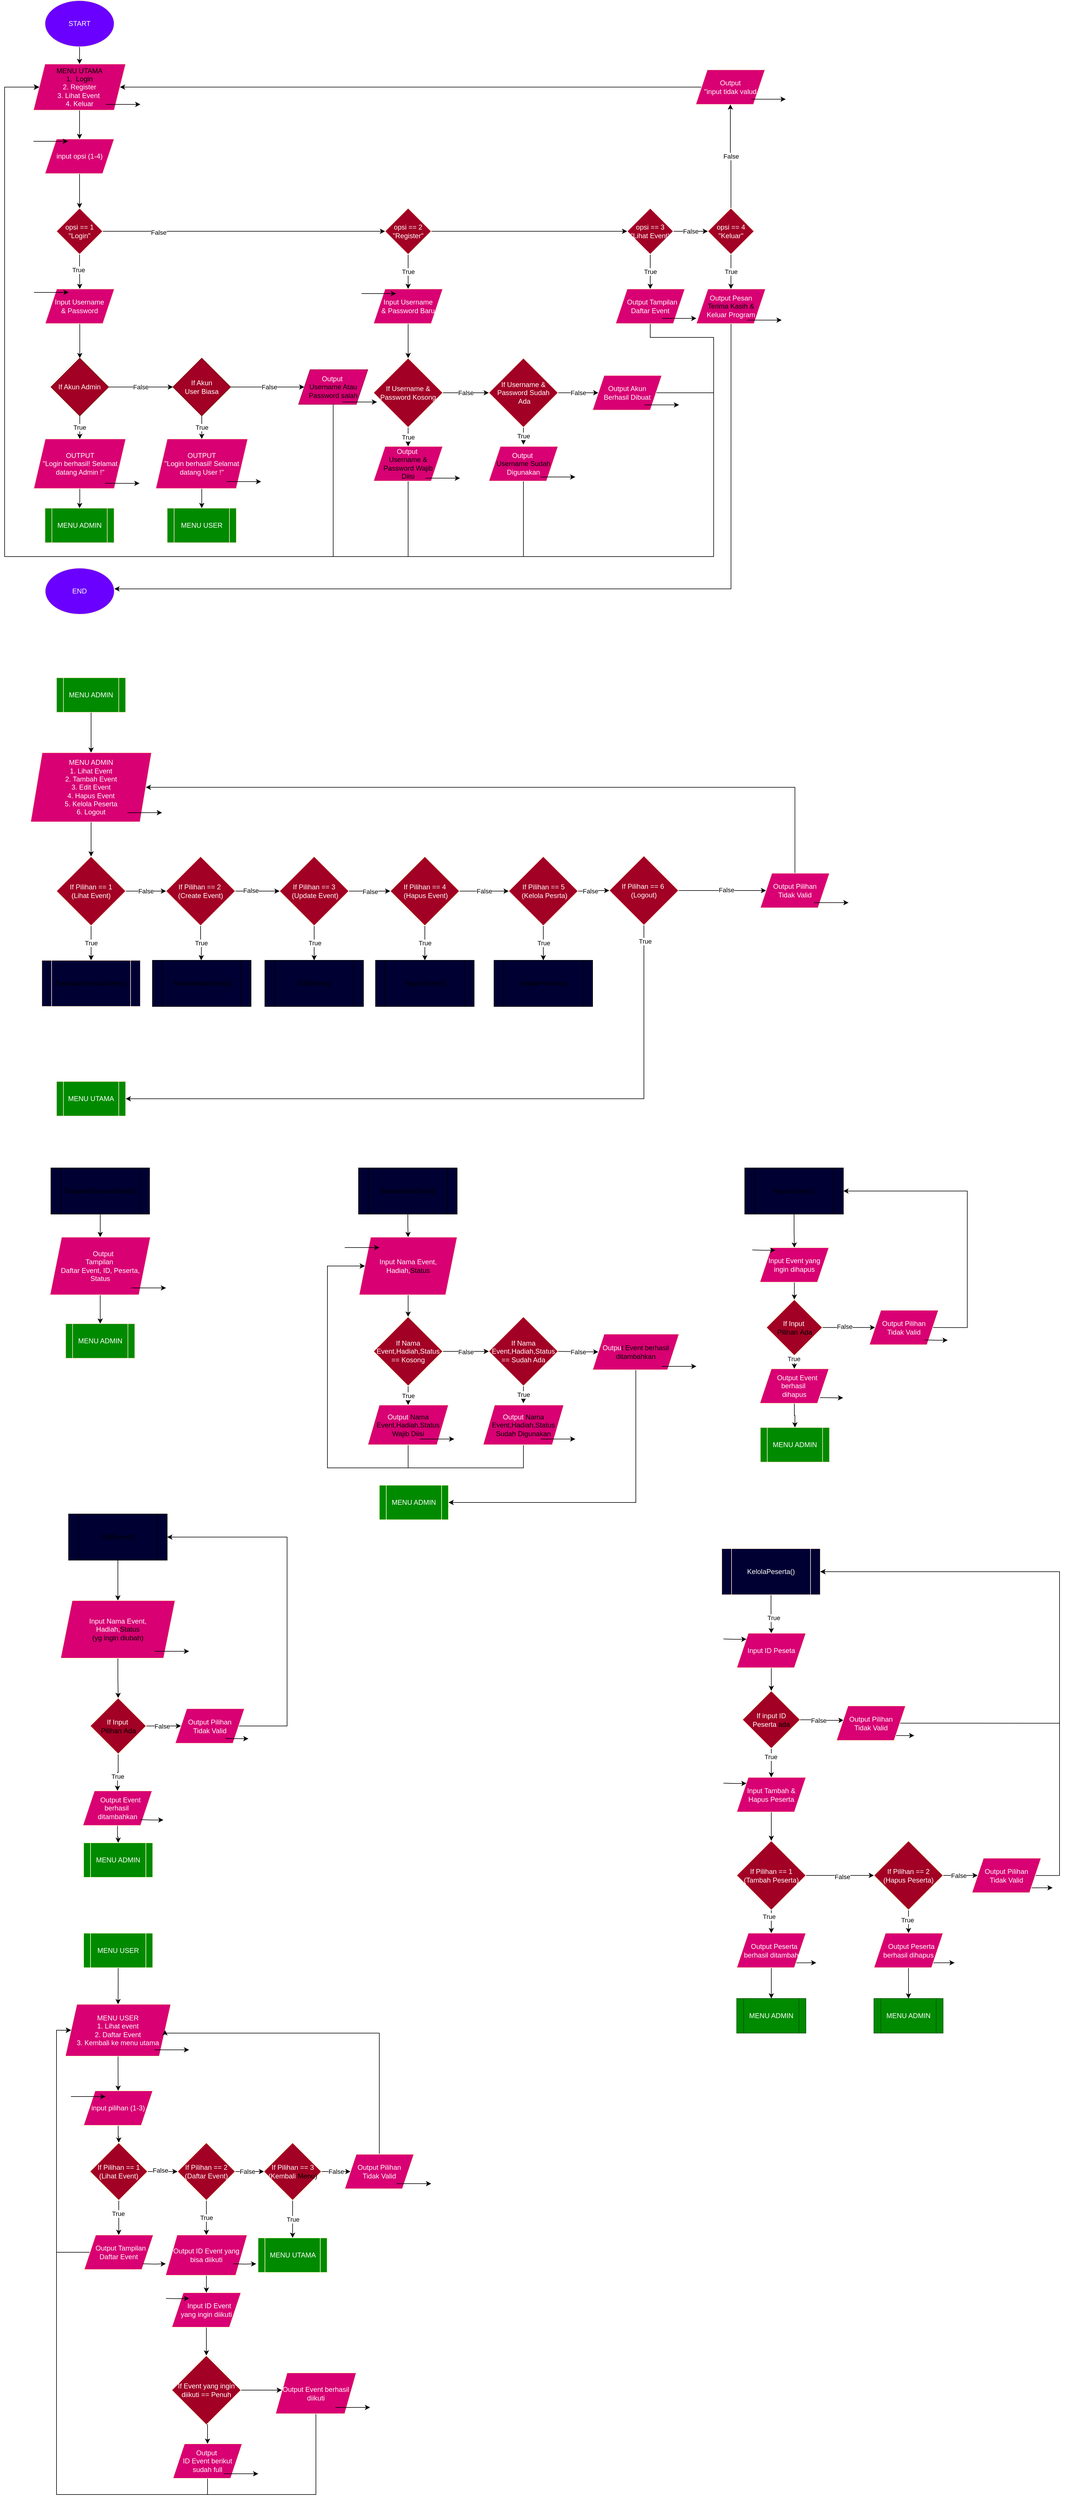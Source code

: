 <mxfile version="28.2.7">
  <diagram name="Halaman-1" id="HIGE2C9wZ5fL9IJ3A-Bd">
    <mxGraphModel dx="2060" dy="3787" grid="1" gridSize="10" guides="1" tooltips="1" connect="1" arrows="1" fold="1" page="1" pageScale="1" pageWidth="850" pageHeight="1100" math="0" shadow="0">
      <root>
        <mxCell id="0" />
        <mxCell id="1" parent="0" />
        <mxCell id="qGgjWyZhhxnAUwerH1KA-259" value="" style="edgeStyle=orthogonalEdgeStyle;rounded=0;orthogonalLoop=1;jettySize=auto;html=1;" edge="1" parent="1" source="qGgjWyZhhxnAUwerH1KA-1" target="qGgjWyZhhxnAUwerH1KA-2">
          <mxGeometry relative="1" as="geometry" />
        </mxCell>
        <mxCell id="qGgjWyZhhxnAUwerH1KA-1" value="START" style="ellipse;whiteSpace=wrap;html=1;fillColor=#6a00ff;fontColor=#ffffff;strokeColor=#FFE6CC;" vertex="1" parent="1">
          <mxGeometry x="170" y="16" width="120" height="80" as="geometry" />
        </mxCell>
        <mxCell id="qGgjWyZhhxnAUwerH1KA-15" value="" style="edgeStyle=orthogonalEdgeStyle;rounded=0;orthogonalLoop=1;jettySize=auto;html=1;" edge="1" parent="1" source="qGgjWyZhhxnAUwerH1KA-2" target="qGgjWyZhhxnAUwerH1KA-3">
          <mxGeometry relative="1" as="geometry" />
        </mxCell>
        <mxCell id="qGgjWyZhhxnAUwerH1KA-2" value="&lt;span style=&quot;background-color: transparent; color: light-dark(rgb(0, 0, 0), rgb(255, 255, 255));&quot;&gt;MENU UTAMA&lt;/span&gt;&lt;div&gt;&lt;span style=&quot;background-color: transparent; color: light-dark(rgb(0, 0, 0), rgb(255, 255, 255));&quot;&gt;1.&amp;nbsp; Login&lt;/span&gt;&lt;div&gt;2. Register&lt;/div&gt;&lt;div&gt;3. Lihat Event&amp;nbsp;&lt;/div&gt;&lt;div&gt;4. Keluar&lt;/div&gt;&lt;/div&gt;" style="shape=parallelogram;perimeter=parallelogramPerimeter;whiteSpace=wrap;html=1;fixedSize=1;fillColor=#d80073;strokeColor=#FFE6CC;fontColor=#ffffff;" vertex="1" parent="1">
          <mxGeometry x="150" y="126" width="160" height="80" as="geometry" />
        </mxCell>
        <mxCell id="qGgjWyZhhxnAUwerH1KA-16" value="" style="edgeStyle=orthogonalEdgeStyle;rounded=0;orthogonalLoop=1;jettySize=auto;html=1;" edge="1" parent="1" source="qGgjWyZhhxnAUwerH1KA-3" target="qGgjWyZhhxnAUwerH1KA-4">
          <mxGeometry relative="1" as="geometry" />
        </mxCell>
        <mxCell id="qGgjWyZhhxnAUwerH1KA-3" value="input opsi (1-4)" style="shape=parallelogram;perimeter=parallelogramPerimeter;whiteSpace=wrap;html=1;fixedSize=1;fillColor=#d80073;fontColor=#ffffff;strokeColor=#FFE6CC;" vertex="1" parent="1">
          <mxGeometry x="170" y="256" width="120" height="60" as="geometry" />
        </mxCell>
        <mxCell id="qGgjWyZhhxnAUwerH1KA-8" style="edgeStyle=orthogonalEdgeStyle;rounded=0;orthogonalLoop=1;jettySize=auto;html=1;entryX=0;entryY=0.5;entryDx=0;entryDy=0;" edge="1" parent="1" source="qGgjWyZhhxnAUwerH1KA-4" target="qGgjWyZhhxnAUwerH1KA-5">
          <mxGeometry relative="1" as="geometry" />
        </mxCell>
        <mxCell id="qGgjWyZhhxnAUwerH1KA-365" value="False" style="edgeLabel;html=1;align=center;verticalAlign=middle;resizable=0;points=[];" vertex="1" connectable="0" parent="qGgjWyZhhxnAUwerH1KA-8">
          <mxGeometry x="-0.605" y="-2" relative="1" as="geometry">
            <mxPoint as="offset" />
          </mxGeometry>
        </mxCell>
        <mxCell id="qGgjWyZhhxnAUwerH1KA-19" value="" style="edgeStyle=orthogonalEdgeStyle;rounded=0;orthogonalLoop=1;jettySize=auto;html=1;" edge="1" parent="1" source="qGgjWyZhhxnAUwerH1KA-4" target="qGgjWyZhhxnAUwerH1KA-18">
          <mxGeometry relative="1" as="geometry" />
        </mxCell>
        <mxCell id="qGgjWyZhhxnAUwerH1KA-366" value="True" style="edgeLabel;html=1;align=center;verticalAlign=middle;resizable=0;points=[];" vertex="1" connectable="0" parent="qGgjWyZhhxnAUwerH1KA-19">
          <mxGeometry x="-0.105" y="-2" relative="1" as="geometry">
            <mxPoint as="offset" />
          </mxGeometry>
        </mxCell>
        <mxCell id="qGgjWyZhhxnAUwerH1KA-4" value="opsi == 1&lt;div&gt;&quot;Login&quot;&lt;/div&gt;" style="rhombus;whiteSpace=wrap;html=1;fillColor=#a20025;fontColor=#ffffff;strokeColor=#FFE6CC;" vertex="1" parent="1">
          <mxGeometry x="190" y="376" width="80" height="80" as="geometry" />
        </mxCell>
        <mxCell id="qGgjWyZhhxnAUwerH1KA-9" style="edgeStyle=orthogonalEdgeStyle;rounded=0;orthogonalLoop=1;jettySize=auto;html=1;entryX=0;entryY=0.5;entryDx=0;entryDy=0;" edge="1" parent="1" source="qGgjWyZhhxnAUwerH1KA-5" target="qGgjWyZhhxnAUwerH1KA-7">
          <mxGeometry relative="1" as="geometry" />
        </mxCell>
        <mxCell id="qGgjWyZhhxnAUwerH1KA-37" value="True" style="edgeStyle=orthogonalEdgeStyle;rounded=0;orthogonalLoop=1;jettySize=auto;html=1;" edge="1" parent="1" source="qGgjWyZhhxnAUwerH1KA-5" target="qGgjWyZhhxnAUwerH1KA-35">
          <mxGeometry relative="1" as="geometry" />
        </mxCell>
        <mxCell id="qGgjWyZhhxnAUwerH1KA-5" value="opsi == 2&lt;div&gt;&quot;Register&quot;&lt;/div&gt;" style="rhombus;whiteSpace=wrap;html=1;fillColor=#a20025;fontColor=#ffffff;strokeColor=#FFE6CC;" vertex="1" parent="1">
          <mxGeometry x="760" y="376" width="80" height="80" as="geometry" />
        </mxCell>
        <mxCell id="qGgjWyZhhxnAUwerH1KA-12" value="False" style="edgeStyle=orthogonalEdgeStyle;rounded=0;orthogonalLoop=1;jettySize=auto;html=1;exitX=0.5;exitY=0;exitDx=0;exitDy=0;entryX=0.5;entryY=1;entryDx=0;entryDy=0;" edge="1" parent="1" source="qGgjWyZhhxnAUwerH1KA-6" target="qGgjWyZhhxnAUwerH1KA-11">
          <mxGeometry relative="1" as="geometry" />
        </mxCell>
        <mxCell id="qGgjWyZhhxnAUwerH1KA-51" value="True" style="edgeStyle=orthogonalEdgeStyle;rounded=0;orthogonalLoop=1;jettySize=auto;html=1;" edge="1" parent="1" source="qGgjWyZhhxnAUwerH1KA-6" target="qGgjWyZhhxnAUwerH1KA-50">
          <mxGeometry relative="1" as="geometry" />
        </mxCell>
        <mxCell id="qGgjWyZhhxnAUwerH1KA-6" value="opsi == 4&lt;div&gt;&quot;Keluar&quot;&lt;/div&gt;" style="rhombus;whiteSpace=wrap;html=1;fillColor=#a20025;fontColor=#ffffff;strokeColor=#FFE6CC;" vertex="1" parent="1">
          <mxGeometry x="1320" y="376" width="80" height="80" as="geometry" />
        </mxCell>
        <mxCell id="qGgjWyZhhxnAUwerH1KA-10" value="False" style="edgeStyle=orthogonalEdgeStyle;rounded=0;orthogonalLoop=1;jettySize=auto;html=1;exitX=1;exitY=0.5;exitDx=0;exitDy=0;entryX=0;entryY=0.5;entryDx=0;entryDy=0;" edge="1" parent="1" source="qGgjWyZhhxnAUwerH1KA-7" target="qGgjWyZhhxnAUwerH1KA-6">
          <mxGeometry relative="1" as="geometry" />
        </mxCell>
        <mxCell id="qGgjWyZhhxnAUwerH1KA-49" value="True" style="edgeStyle=orthogonalEdgeStyle;rounded=0;orthogonalLoop=1;jettySize=auto;html=1;" edge="1" parent="1" source="qGgjWyZhhxnAUwerH1KA-7" target="qGgjWyZhhxnAUwerH1KA-48">
          <mxGeometry relative="1" as="geometry" />
        </mxCell>
        <mxCell id="qGgjWyZhhxnAUwerH1KA-7" value="opsi == 3&lt;div&gt;&quot;Lihat Event)&lt;/div&gt;" style="rhombus;whiteSpace=wrap;html=1;fillColor=#a20025;fontColor=#ffffff;strokeColor=#FFFFFF;" vertex="1" parent="1">
          <mxGeometry x="1180" y="376" width="80" height="80" as="geometry" />
        </mxCell>
        <mxCell id="qGgjWyZhhxnAUwerH1KA-14" style="edgeStyle=orthogonalEdgeStyle;rounded=0;orthogonalLoop=1;jettySize=auto;html=1;exitX=0;exitY=0.5;exitDx=0;exitDy=0;entryX=1;entryY=0.5;entryDx=0;entryDy=0;" edge="1" parent="1" source="qGgjWyZhhxnAUwerH1KA-11" target="qGgjWyZhhxnAUwerH1KA-2">
          <mxGeometry relative="1" as="geometry" />
        </mxCell>
        <mxCell id="qGgjWyZhhxnAUwerH1KA-11" value="Output&lt;div&gt;&quot;input tidak valud&lt;/div&gt;" style="shape=parallelogram;perimeter=parallelogramPerimeter;whiteSpace=wrap;html=1;fixedSize=1;fillColor=#d80073;fontColor=#ffffff;strokeColor=#FFE6CC;" vertex="1" parent="1">
          <mxGeometry x="1299" y="136" width="120" height="60" as="geometry" />
        </mxCell>
        <mxCell id="qGgjWyZhhxnAUwerH1KA-21" value="" style="edgeStyle=orthogonalEdgeStyle;rounded=0;orthogonalLoop=1;jettySize=auto;html=1;" edge="1" parent="1" source="qGgjWyZhhxnAUwerH1KA-18" target="qGgjWyZhhxnAUwerH1KA-20">
          <mxGeometry relative="1" as="geometry" />
        </mxCell>
        <mxCell id="qGgjWyZhhxnAUwerH1KA-18" value="Input Username&lt;div&gt;&amp;amp; Password&lt;/div&gt;" style="shape=parallelogram;perimeter=parallelogramPerimeter;whiteSpace=wrap;html=1;fixedSize=1;fillColor=#d80073;fontColor=#ffffff;strokeColor=#FFE6CC;" vertex="1" parent="1">
          <mxGeometry x="170.38" y="516" width="120" height="60" as="geometry" />
        </mxCell>
        <mxCell id="qGgjWyZhhxnAUwerH1KA-25" value="False" style="edgeStyle=orthogonalEdgeStyle;rounded=0;orthogonalLoop=1;jettySize=auto;html=1;entryX=0;entryY=0.5;entryDx=0;entryDy=0;" edge="1" parent="1" source="qGgjWyZhhxnAUwerH1KA-20" target="qGgjWyZhhxnAUwerH1KA-24">
          <mxGeometry relative="1" as="geometry" />
        </mxCell>
        <mxCell id="qGgjWyZhhxnAUwerH1KA-30" value="True" style="edgeStyle=orthogonalEdgeStyle;rounded=0;orthogonalLoop=1;jettySize=auto;html=1;" edge="1" parent="1" source="qGgjWyZhhxnAUwerH1KA-20" target="qGgjWyZhhxnAUwerH1KA-28">
          <mxGeometry relative="1" as="geometry" />
        </mxCell>
        <mxCell id="qGgjWyZhhxnAUwerH1KA-20" value="If Akun Admin" style="rhombus;whiteSpace=wrap;html=1;fillColor=#a20025;fontColor=#ffffff;strokeColor=#6F0000;" vertex="1" parent="1">
          <mxGeometry x="180.38" y="636" width="100" height="100" as="geometry" />
        </mxCell>
        <mxCell id="qGgjWyZhhxnAUwerH1KA-22" value="MENU ADMIN" style="shape=process;whiteSpace=wrap;html=1;backgroundOutline=1;fillColor=#008a00;fontColor=#ffffff;strokeColor=#FFE6CC;" vertex="1" parent="1">
          <mxGeometry x="170" y="896" width="120" height="60" as="geometry" />
        </mxCell>
        <mxCell id="qGgjWyZhhxnAUwerH1KA-27" value="" style="edgeStyle=orthogonalEdgeStyle;rounded=0;orthogonalLoop=1;jettySize=auto;html=1;" edge="1" parent="1" source="qGgjWyZhhxnAUwerH1KA-24" target="qGgjWyZhhxnAUwerH1KA-26">
          <mxGeometry relative="1" as="geometry" />
        </mxCell>
        <mxCell id="qGgjWyZhhxnAUwerH1KA-367" value="False" style="edgeLabel;html=1;align=center;verticalAlign=middle;resizable=0;points=[];" vertex="1" connectable="0" parent="qGgjWyZhhxnAUwerH1KA-27">
          <mxGeometry x="0.047" relative="1" as="geometry">
            <mxPoint as="offset" />
          </mxGeometry>
        </mxCell>
        <mxCell id="qGgjWyZhhxnAUwerH1KA-33" value="True" style="edgeStyle=orthogonalEdgeStyle;rounded=0;orthogonalLoop=1;jettySize=auto;html=1;" edge="1" parent="1" source="qGgjWyZhhxnAUwerH1KA-24" target="qGgjWyZhhxnAUwerH1KA-32">
          <mxGeometry relative="1" as="geometry" />
        </mxCell>
        <mxCell id="qGgjWyZhhxnAUwerH1KA-24" value="If Akun&lt;div&gt;User Biasa&lt;/div&gt;" style="rhombus;whiteSpace=wrap;html=1;fillColor=#a20025;fontColor=#ffffff;strokeColor=#6F0000;" vertex="1" parent="1">
          <mxGeometry x="392" y="636" width="100" height="100" as="geometry" />
        </mxCell>
        <mxCell id="qGgjWyZhhxnAUwerH1KA-368" style="edgeStyle=orthogonalEdgeStyle;rounded=0;orthogonalLoop=1;jettySize=auto;html=1;entryX=0;entryY=0.5;entryDx=0;entryDy=0;" edge="1" parent="1" source="qGgjWyZhhxnAUwerH1KA-26" target="qGgjWyZhhxnAUwerH1KA-2">
          <mxGeometry relative="1" as="geometry">
            <Array as="points">
              <mxPoint x="670" y="980" />
              <mxPoint x="100" y="980" />
              <mxPoint x="100" y="166" />
            </Array>
          </mxGeometry>
        </mxCell>
        <mxCell id="qGgjWyZhhxnAUwerH1KA-26" value="Output&amp;nbsp;&lt;div&gt;&lt;span style=&quot;background-color: transparent; color: light-dark(rgb(0, 0, 0), rgb(255, 255, 255));&quot;&gt;Username Atau&lt;/span&gt;&lt;/div&gt;&lt;div&gt;&lt;span style=&quot;background-color: transparent; color: light-dark(rgb(0, 0, 0), rgb(255, 255, 255));&quot;&gt;Password salah&lt;/span&gt;&lt;/div&gt;" style="shape=parallelogram;perimeter=parallelogramPerimeter;whiteSpace=wrap;html=1;fixedSize=1;fillColor=#d80073;fontColor=#ffffff;strokeColor=#A50040;" vertex="1" parent="1">
          <mxGeometry x="610" y="656" width="120" height="60" as="geometry" />
        </mxCell>
        <mxCell id="qGgjWyZhhxnAUwerH1KA-31" value="" style="edgeStyle=orthogonalEdgeStyle;rounded=0;orthogonalLoop=1;jettySize=auto;html=1;" edge="1" parent="1" source="qGgjWyZhhxnAUwerH1KA-28" target="qGgjWyZhhxnAUwerH1KA-22">
          <mxGeometry relative="1" as="geometry" />
        </mxCell>
        <mxCell id="qGgjWyZhhxnAUwerH1KA-28" value="OUTPUT&lt;div&gt;&quot;Login berhasil! Selamat datang Admin !&quot;&lt;/div&gt;" style="shape=parallelogram;perimeter=parallelogramPerimeter;whiteSpace=wrap;html=1;fixedSize=1;fillColor=#d80073;fontColor=#ffffff;strokeColor=#FFE6CC;" vertex="1" parent="1">
          <mxGeometry x="150.57" y="776" width="159.62" height="86" as="geometry" />
        </mxCell>
        <mxCell id="qGgjWyZhhxnAUwerH1KA-360" style="edgeStyle=orthogonalEdgeStyle;rounded=0;orthogonalLoop=1;jettySize=auto;html=1;exitX=0.5;exitY=1;exitDx=0;exitDy=0;entryX=0.5;entryY=0;entryDx=0;entryDy=0;" edge="1" parent="1" source="qGgjWyZhhxnAUwerH1KA-32" target="qGgjWyZhhxnAUwerH1KA-34">
          <mxGeometry relative="1" as="geometry" />
        </mxCell>
        <mxCell id="qGgjWyZhhxnAUwerH1KA-32" value="OUTPUT&lt;div&gt;&quot;Login berhasil! Selamat datang User !&quot;&lt;/div&gt;" style="shape=parallelogram;perimeter=parallelogramPerimeter;whiteSpace=wrap;html=1;fixedSize=1;fillColor=#d80073;fontColor=#ffffff;strokeColor=#FFE6CC;" vertex="1" parent="1">
          <mxGeometry x="362.19" y="776" width="159.62" height="86" as="geometry" />
        </mxCell>
        <mxCell id="qGgjWyZhhxnAUwerH1KA-34" value="MENU USER" style="shape=process;whiteSpace=wrap;html=1;backgroundOutline=1;fillColor=#008a00;fontColor=#ffffff;strokeColor=#FFE6CC;" vertex="1" parent="1">
          <mxGeometry x="382" y="896" width="120" height="60" as="geometry" />
        </mxCell>
        <mxCell id="qGgjWyZhhxnAUwerH1KA-38" style="edgeStyle=orthogonalEdgeStyle;rounded=0;orthogonalLoop=1;jettySize=auto;html=1;entryX=0.5;entryY=0;entryDx=0;entryDy=0;" edge="1" parent="1" source="qGgjWyZhhxnAUwerH1KA-35" target="qGgjWyZhhxnAUwerH1KA-36">
          <mxGeometry relative="1" as="geometry" />
        </mxCell>
        <mxCell id="qGgjWyZhhxnAUwerH1KA-35" value="Input Username&lt;div&gt;&amp;amp; Password Baru&lt;/div&gt;" style="shape=parallelogram;perimeter=parallelogramPerimeter;whiteSpace=wrap;html=1;fixedSize=1;fillColor=#d80073;fontColor=#ffffff;strokeColor=#FFE6CC;" vertex="1" parent="1">
          <mxGeometry x="740" y="516" width="120" height="60" as="geometry" />
        </mxCell>
        <mxCell id="qGgjWyZhhxnAUwerH1KA-43" value="False" style="edgeStyle=orthogonalEdgeStyle;rounded=0;orthogonalLoop=1;jettySize=auto;html=1;" edge="1" parent="1" source="qGgjWyZhhxnAUwerH1KA-36" target="qGgjWyZhhxnAUwerH1KA-40">
          <mxGeometry relative="1" as="geometry" />
        </mxCell>
        <mxCell id="qGgjWyZhhxnAUwerH1KA-46" value="True" style="edgeStyle=orthogonalEdgeStyle;rounded=0;orthogonalLoop=1;jettySize=auto;html=1;exitX=0.5;exitY=1;exitDx=0;exitDy=0;entryX=0.5;entryY=0;entryDx=0;entryDy=0;" edge="1" parent="1" source="qGgjWyZhhxnAUwerH1KA-36" target="qGgjWyZhhxnAUwerH1KA-39">
          <mxGeometry relative="1" as="geometry" />
        </mxCell>
        <mxCell id="qGgjWyZhhxnAUwerH1KA-36" value="If Username &amp;amp;&lt;div&gt;Password Kosong&lt;/div&gt;" style="rhombus;whiteSpace=wrap;html=1;fillColor=#a20025;fontColor=#ffffff;strokeColor=#FFE6CC;" vertex="1" parent="1">
          <mxGeometry x="740" y="636" width="120" height="120" as="geometry" />
        </mxCell>
        <mxCell id="qGgjWyZhhxnAUwerH1KA-364" style="edgeStyle=orthogonalEdgeStyle;rounded=0;orthogonalLoop=1;jettySize=auto;html=1;entryX=0;entryY=0.5;entryDx=0;entryDy=0;" edge="1" parent="1" source="qGgjWyZhhxnAUwerH1KA-39" target="qGgjWyZhhxnAUwerH1KA-2">
          <mxGeometry relative="1" as="geometry">
            <Array as="points">
              <mxPoint x="800" y="980" />
              <mxPoint x="100" y="980" />
              <mxPoint x="100" y="166" />
            </Array>
          </mxGeometry>
        </mxCell>
        <mxCell id="qGgjWyZhhxnAUwerH1KA-39" value="Output&amp;nbsp;&lt;div&gt;&lt;span style=&quot;background-color: transparent; color: light-dark(rgb(0, 0, 0), rgb(255, 255, 255));&quot;&gt;Username &amp;amp;&lt;/span&gt;&lt;/div&gt;&lt;div&gt;&lt;span style=&quot;background-color: transparent; color: light-dark(rgb(0, 0, 0), rgb(255, 255, 255));&quot;&gt;Password Wajib&lt;/span&gt;&lt;/div&gt;&lt;div&gt;&lt;span style=&quot;background-color: transparent; color: light-dark(rgb(0, 0, 0), rgb(255, 255, 255));&quot;&gt;Diisi&lt;/span&gt;&lt;/div&gt;" style="shape=parallelogram;perimeter=parallelogramPerimeter;whiteSpace=wrap;html=1;fixedSize=1;fillColor=#d80073;fontColor=#ffffff;strokeColor=#FFE6CC;" vertex="1" parent="1">
          <mxGeometry x="740" y="789" width="120" height="60" as="geometry" />
        </mxCell>
        <mxCell id="qGgjWyZhhxnAUwerH1KA-45" value="False" style="edgeStyle=orthogonalEdgeStyle;rounded=0;orthogonalLoop=1;jettySize=auto;html=1;" edge="1" parent="1" source="qGgjWyZhhxnAUwerH1KA-40" target="qGgjWyZhhxnAUwerH1KA-41">
          <mxGeometry relative="1" as="geometry" />
        </mxCell>
        <mxCell id="qGgjWyZhhxnAUwerH1KA-47" value="True" style="edgeStyle=orthogonalEdgeStyle;rounded=0;orthogonalLoop=1;jettySize=auto;html=1;exitX=0.5;exitY=1;exitDx=0;exitDy=0;" edge="1" parent="1" source="qGgjWyZhhxnAUwerH1KA-40">
          <mxGeometry relative="1" as="geometry">
            <mxPoint x="1000" y="786" as="targetPoint" />
          </mxGeometry>
        </mxCell>
        <mxCell id="qGgjWyZhhxnAUwerH1KA-40" value="If Username &amp;amp;&lt;div&gt;Password Sudah&lt;/div&gt;&lt;div&gt;&amp;nbsp;Ada&lt;/div&gt;" style="rhombus;whiteSpace=wrap;html=1;fillColor=#a20025;fontColor=#ffffff;strokeColor=#FFE6CC;" vertex="1" parent="1">
          <mxGeometry x="940" y="636" width="120" height="120" as="geometry" />
        </mxCell>
        <mxCell id="qGgjWyZhhxnAUwerH1KA-362" style="edgeStyle=orthogonalEdgeStyle;rounded=0;orthogonalLoop=1;jettySize=auto;html=1;exitX=1;exitY=0.5;exitDx=0;exitDy=0;entryX=0;entryY=0.5;entryDx=0;entryDy=0;" edge="1" parent="1" source="qGgjWyZhhxnAUwerH1KA-41" target="qGgjWyZhhxnAUwerH1KA-2">
          <mxGeometry relative="1" as="geometry">
            <Array as="points">
              <mxPoint x="1330" y="696" />
              <mxPoint x="1330" y="980" />
              <mxPoint x="100" y="980" />
              <mxPoint x="100" y="166" />
            </Array>
          </mxGeometry>
        </mxCell>
        <mxCell id="qGgjWyZhhxnAUwerH1KA-41" value="Output Akun&lt;div&gt;Berhasil Dibuat&lt;/div&gt;" style="shape=parallelogram;perimeter=parallelogramPerimeter;whiteSpace=wrap;html=1;fixedSize=1;fillColor=#d80073;fontColor=#ffffff;strokeColor=#FFE6CC;" vertex="1" parent="1">
          <mxGeometry x="1120" y="666" width="120" height="60" as="geometry" />
        </mxCell>
        <mxCell id="qGgjWyZhhxnAUwerH1KA-363" style="edgeStyle=orthogonalEdgeStyle;rounded=0;orthogonalLoop=1;jettySize=auto;html=1;entryX=0;entryY=0.5;entryDx=0;entryDy=0;" edge="1" parent="1" source="qGgjWyZhhxnAUwerH1KA-42" target="qGgjWyZhhxnAUwerH1KA-2">
          <mxGeometry relative="1" as="geometry">
            <Array as="points">
              <mxPoint x="1000" y="980" />
              <mxPoint x="100" y="980" />
              <mxPoint x="100" y="166" />
            </Array>
          </mxGeometry>
        </mxCell>
        <mxCell id="qGgjWyZhhxnAUwerH1KA-42" value="Output&amp;nbsp;&lt;div&gt;&lt;span style=&quot;background-color: transparent; color: light-dark(rgb(0, 0, 0), rgb(255, 255, 255));&quot;&gt;Username Sudah&lt;/span&gt;&lt;div&gt;Digunakan&lt;/div&gt;&lt;/div&gt;" style="shape=parallelogram;perimeter=parallelogramPerimeter;whiteSpace=wrap;html=1;fixedSize=1;fillColor=#d80073;fontColor=#ffffff;strokeColor=#FFE6CC;" vertex="1" parent="1">
          <mxGeometry x="940" y="789" width="120" height="60" as="geometry" />
        </mxCell>
        <mxCell id="qGgjWyZhhxnAUwerH1KA-361" style="edgeStyle=orthogonalEdgeStyle;rounded=0;orthogonalLoop=1;jettySize=auto;html=1;entryX=0;entryY=0.5;entryDx=0;entryDy=0;" edge="1" parent="1" source="qGgjWyZhhxnAUwerH1KA-48" target="qGgjWyZhhxnAUwerH1KA-2">
          <mxGeometry relative="1" as="geometry">
            <Array as="points">
              <mxPoint x="1220" y="600" />
              <mxPoint x="1330" y="600" />
              <mxPoint x="1330" y="980" />
              <mxPoint x="100" y="980" />
              <mxPoint x="100" y="166" />
            </Array>
          </mxGeometry>
        </mxCell>
        <mxCell id="qGgjWyZhhxnAUwerH1KA-48" value="&amp;nbsp; &amp;nbsp;Output Tampilan&amp;nbsp;&lt;div&gt;Daftar Event&lt;/div&gt;" style="shape=parallelogram;perimeter=parallelogramPerimeter;whiteSpace=wrap;html=1;fixedSize=1;fillColor=#d80073;fontColor=#ffffff;strokeColor=#FFE6CC;" vertex="1" parent="1">
          <mxGeometry x="1160" y="516" width="120" height="60" as="geometry" />
        </mxCell>
        <mxCell id="qGgjWyZhhxnAUwerH1KA-55" style="edgeStyle=orthogonalEdgeStyle;rounded=0;orthogonalLoop=1;jettySize=auto;html=1;entryX=1;entryY=0.5;entryDx=0;entryDy=0;" edge="1" parent="1">
          <mxGeometry relative="1" as="geometry">
            <mxPoint x="1360.143" y="572" as="sourcePoint" />
            <mxPoint x="290.38" y="1036" as="targetPoint" />
            <Array as="points">
              <mxPoint x="1360" y="1036" />
            </Array>
          </mxGeometry>
        </mxCell>
        <mxCell id="qGgjWyZhhxnAUwerH1KA-50" value="Output Pesan&lt;div&gt;&lt;span style=&quot;background-color: transparent; color: light-dark(rgb(0, 0, 0), rgb(255, 255, 255));&quot;&gt;Terima Kasih &amp;amp;&lt;/span&gt;&lt;div&gt;Keluar Program&lt;/div&gt;&lt;/div&gt;" style="shape=parallelogram;perimeter=parallelogramPerimeter;whiteSpace=wrap;html=1;fixedSize=1;fillColor=#d80073;fontColor=#ffffff;strokeColor=#FFE6CC;" vertex="1" parent="1">
          <mxGeometry x="1300" y="516" width="120" height="60" as="geometry" />
        </mxCell>
        <mxCell id="qGgjWyZhhxnAUwerH1KA-57" value="" style="edgeStyle=orthogonalEdgeStyle;rounded=0;orthogonalLoop=1;jettySize=auto;html=1;" edge="1" parent="1" source="qGgjWyZhhxnAUwerH1KA-52" target="qGgjWyZhhxnAUwerH1KA-56">
          <mxGeometry relative="1" as="geometry" />
        </mxCell>
        <mxCell id="qGgjWyZhhxnAUwerH1KA-52" value="MENU ADMIN" style="shape=process;whiteSpace=wrap;html=1;backgroundOutline=1;fillColor=#008a00;fontColor=#ffffff;strokeColor=#FFE6CC;" vertex="1" parent="1">
          <mxGeometry x="190" y="1190" width="120" height="60" as="geometry" />
        </mxCell>
        <mxCell id="qGgjWyZhhxnAUwerH1KA-54" value="END" style="ellipse;whiteSpace=wrap;html=1;fillColor=#6a00ff;fontColor=#ffffff;strokeColor=#FFE6CC;" vertex="1" parent="1">
          <mxGeometry x="170.38" y="1000" width="120" height="80" as="geometry" />
        </mxCell>
        <mxCell id="qGgjWyZhhxnAUwerH1KA-191" value="" style="edgeStyle=orthogonalEdgeStyle;rounded=0;orthogonalLoop=1;jettySize=auto;html=1;" edge="1" parent="1" source="qGgjWyZhhxnAUwerH1KA-56" target="qGgjWyZhhxnAUwerH1KA-155">
          <mxGeometry relative="1" as="geometry" />
        </mxCell>
        <mxCell id="qGgjWyZhhxnAUwerH1KA-56" value="&lt;div&gt;MENU ADMIN&lt;/div&gt;&lt;div&gt;1. Lihat Event&lt;/div&gt;&lt;div&gt;2. Tambah Event&lt;/div&gt;&lt;div&gt;3. Edit Event&lt;/div&gt;&lt;div&gt;4. Hapus Event&lt;/div&gt;&lt;div&gt;5. Kelola Peserta&lt;/div&gt;&lt;div&gt;6. Logout&lt;/div&gt;" style="shape=parallelogram;perimeter=parallelogramPerimeter;whiteSpace=wrap;html=1;fixedSize=1;fillColor=#d80073;fontColor=#ffffff;strokeColor=#FFE6CC;" vertex="1" parent="1">
          <mxGeometry x="145.19" y="1320" width="209.62" height="120" as="geometry" />
        </mxCell>
        <mxCell id="qGgjWyZhhxnAUwerH1KA-168" value="False" style="edgeStyle=orthogonalEdgeStyle;rounded=0;orthogonalLoop=1;jettySize=auto;html=1;" edge="1" parent="1" source="qGgjWyZhhxnAUwerH1KA-155" target="qGgjWyZhhxnAUwerH1KA-162">
          <mxGeometry relative="1" as="geometry" />
        </mxCell>
        <mxCell id="qGgjWyZhhxnAUwerH1KA-185" value="True" style="edgeStyle=orthogonalEdgeStyle;rounded=0;orthogonalLoop=1;jettySize=auto;html=1;" edge="1" parent="1" source="qGgjWyZhhxnAUwerH1KA-155" target="qGgjWyZhhxnAUwerH1KA-178">
          <mxGeometry relative="1" as="geometry" />
        </mxCell>
        <mxCell id="qGgjWyZhhxnAUwerH1KA-155" value="If Pilihan == 1&lt;div&gt;(Lihat Event)&lt;/div&gt;" style="rhombus;whiteSpace=wrap;html=1;fillColor=#a20025;fontColor=#ffffff;strokeColor=#FFE6CC;" vertex="1" parent="1">
          <mxGeometry x="190" y="1500" width="120" height="120" as="geometry" />
        </mxCell>
        <mxCell id="qGgjWyZhhxnAUwerH1KA-160" value="" style="edgeStyle=orthogonalEdgeStyle;rounded=0;orthogonalLoop=1;jettySize=auto;html=1;" edge="1" parent="1" source="qGgjWyZhhxnAUwerH1KA-162" target="qGgjWyZhhxnAUwerH1KA-165">
          <mxGeometry relative="1" as="geometry" />
        </mxCell>
        <mxCell id="qGgjWyZhhxnAUwerH1KA-161" value="False" style="edgeLabel;html=1;align=center;verticalAlign=middle;resizable=0;points=[];" vertex="1" connectable="0" parent="qGgjWyZhhxnAUwerH1KA-160">
          <mxGeometry x="-0.389" y="-1" relative="1" as="geometry">
            <mxPoint x="3" y="-2" as="offset" />
          </mxGeometry>
        </mxCell>
        <mxCell id="qGgjWyZhhxnAUwerH1KA-186" value="True" style="edgeStyle=orthogonalEdgeStyle;rounded=0;orthogonalLoop=1;jettySize=auto;html=1;" edge="1" parent="1" source="qGgjWyZhhxnAUwerH1KA-162">
          <mxGeometry relative="1" as="geometry">
            <mxPoint x="441" y="1680" as="targetPoint" />
          </mxGeometry>
        </mxCell>
        <mxCell id="qGgjWyZhhxnAUwerH1KA-162" value="If Pilihan == 2&amp;nbsp;&lt;div&gt;(Create Event)&lt;span style=&quot;color: rgba(0, 0, 0, 0); font-family: monospace; font-size: 0px; text-align: start; text-wrap-mode: nowrap;&quot;&gt;%3CmxGraphModel%3E%3Croot%3E%3CmxCell%20id%3D%220%22%2F%3E%3CmxCell%20id%3D%221%22%20parent%3D%220%22%2F%3E%3CmxCell%20id%3D%222%22%20value%3D%22If%20Pilihan%20%3D%3D%201%22%20style%3D%22rhombus%3BwhiteSpace%3Dwrap%3Bhtml%3D1%3B%22%20vertex%3D%221%22%20parent%3D%221%22%3E%3CmxGeometry%20x%3D%22354.5%22%20y%3D%22780%22%20width%3D%22100%22%20height%3D%22100%22%20as%3D%22geometry%22%2F%3E%3C%2FmxCell%3E%3C%2Froot%3E%3C%2FmxGraphModel%3E&lt;/span&gt;&lt;span style=&quot;color: rgba(0, 0, 0, 0); font-family: monospace; font-size: 0px; text-align: start; text-wrap-mode: nowrap;&quot;&gt;%3CmxGraphModel%3E%3Croot%3E%3CmxCell%20id%3D%220%22%2F%3E%3CmxCell%20id%3D%221%22%20parent%3D%220%22%2F%3E%3CmxCell%20id%3D%222%22%20value%3D%22If%20Pilihan%20%3D%3D%201%22%20style%3D%22rhombus%3BwhiteSpace%3Dwrap%3Bhtml%3D1%3B%22%20vertex%3D%221%22%20parent%3D%221%22%3E%3CmxGeometry%20x%3D%22354.5%22%20y%3D%22780%22%20width%3D%22100%22%20height%3D%22100%22%20as%3D%22geometry%22%2F%3E%3C%2FmxCell%3E%3C%2Froot%3E%3C%2FmxGraphModel%3E&lt;/span&gt;&lt;/div&gt;" style="rhombus;whiteSpace=wrap;html=1;fillColor=#a20025;fontColor=#ffffff;strokeColor=#FFE6CC;" vertex="1" parent="1">
          <mxGeometry x="380" y="1500" width="120" height="120" as="geometry" />
        </mxCell>
        <mxCell id="qGgjWyZhhxnAUwerH1KA-163" value="" style="edgeStyle=orthogonalEdgeStyle;rounded=0;orthogonalLoop=1;jettySize=auto;html=1;" edge="1" parent="1" source="qGgjWyZhhxnAUwerH1KA-165" target="qGgjWyZhhxnAUwerH1KA-167">
          <mxGeometry relative="1" as="geometry" />
        </mxCell>
        <mxCell id="qGgjWyZhhxnAUwerH1KA-164" value="False" style="edgeLabel;html=1;align=center;verticalAlign=middle;resizable=0;points=[];" vertex="1" connectable="0" parent="qGgjWyZhhxnAUwerH1KA-163">
          <mxGeometry x="0.02" y="-1" relative="1" as="geometry">
            <mxPoint as="offset" />
          </mxGeometry>
        </mxCell>
        <mxCell id="qGgjWyZhhxnAUwerH1KA-187" value="True" style="edgeStyle=orthogonalEdgeStyle;rounded=0;orthogonalLoop=1;jettySize=auto;html=1;" edge="1" parent="1" source="qGgjWyZhhxnAUwerH1KA-165">
          <mxGeometry relative="1" as="geometry">
            <mxPoint x="637" y="1680" as="targetPoint" />
          </mxGeometry>
        </mxCell>
        <mxCell id="qGgjWyZhhxnAUwerH1KA-165" value="If Pilihan == 3&lt;div&gt;&amp;nbsp;(Update Event)&lt;span style=&quot;background-color: transparent; text-wrap-mode: nowrap; color: rgba(0, 0, 0, 0); font-family: monospace; font-size: 0px; text-align: start;&quot;&gt;%3CmxGraphModel%3E%3Croot%3E%3CmxCell%20id%3D%220%22%2F%3E%3CmxCell%20id%3D%221%22%20parent%3D%220%22%2F%3E%3CmxCell%20id%3D%222%22%20value%3D%22If%20Pilihan%20%3D%3D%202%26lt%3Bspan%20style%3D%26quot%3Bcolor%3A%20rgba(0%2C%200%2C%200%2C%200)%3B%20font-family%3A%20monospace%3B%20font-size%3A%200px%3B%20text-align%3A%20start%3B%20text-wrap-mode%3A%20nowrap%3B%26quot%3B%26gt%3B%253CmxGraphModel%253E%253Croot%253E%253CmxCell%2520id%253D%25220%2522%252F%253E%253CmxCell%2520id%253D%25221%2522%2520parent%253D%25220%2522%252F%253E%253CmxCell%2520id%253D%25222%2522%2520value%253D%2522If%2520Pilihan%2520%253D%253D%25201%2522%2520style%253D%2522rhombus%253BwhiteSpace%253Dwrap%253Bhtml%253D1%253B%2522%2520vertex%253D%25221%2522%2520parent%253D%25221%2522%253E%253CmxGeometry%2520x%253D%2522354.5%2522%2520y%253D%2522780%2522%2520width%253D%2522100%2522%2520height%253D%2522100%2522%2520as%253D%2522geometry%2522%252F%253E%253C%252FmxCell%253E%253C%252Froot%253E%253C%252FmxGraphModel%253E%26lt%3B%2Fspan%26gt%3B%26lt%3Bspan%20style%3D%26quot%3Bcolor%3A%20rgba(0%2C%200%2C%200%2C%200)%3B%20font-family%3A%20monospace%3B%20font-size%3A%200px%3B%20text-align%3A%20start%3B%20text-wrap-mode%3A%20nowrap%3B%26quot%3B%26gt%3B%253CmxGraphModel%253E%253Croot%253E%253CmxCell%2520id%253D%25220%2522%252F%253E%253CmxCell%2520id%253D%25221%2522%2520parent%253D%25220%2522%252F%253E%253CmxCell%2520id%253D%25222%2522%2520value%253D%2522If%2520Pilihan%2520%253D%253D%25201%2522%2520style%253D%2522rhombus%253BwhiteSpace%253Dwrap%253Bhtml%253D1%253B%2522%2520vertex%253D%25221%2522%2520parent%253D%25221%2522%253E%253CmxGeometry%2520x%253D%2522354.5%2522%2520y%253D%2522780%2522%2520width%253D%2522100%2522%2520height%253D%2522100%2522%2520as%253D%2522geometry%2522%252F%253E%253C%252FmxCell%253E%253C%252Froot%253E%253C%252FmxGraphModel%253E%26lt%3B%2Fspan%26gt%3B%22%20style%3D%22rhombus%3BwhiteSpace%3Dwrap%3Bhtml%3D1%3B%22%20vertex%3D%221%22%20parent%3D%221%22%3E%3CmxGeometry%20x%3D%22480%22%20y%3D%22780%22%20width%3D%22100%22%20height%3D%22100%22%20as%3D%22geometry%22%2F%3E%3C%2FmxCell%3E%3C%2Froot%3E%3C%2FmxGraphModel%3E%3CmxGraphModel%3E%3Croot%3E%3CmxCell%20id%3D%220%22%2F%3E%3CmxCell%20id%3D%221%22%20parent%3D%220%22%2F%3E%3CmxCell%20id%3D%222%22%20value%3D%22If%20Pilihan%20%3D%3D%201%22%20style%3D%22rhombus%3BwhiteSpace%3Dwrap%3Bhtml%3D1%3B%22%20vertex%3D%221%22%20parent%3D%221%22%3E%3CmxGeometry%20x%3D%22354.5%22%20y%3D%22780%22%20width%3D%22100%22%20height%3D%22100%22%20as%3D%22geometry%22%2F%3E%3C%2FmxCell%3E%3C%2Froot%3E%3C%2FmxGraphModel%3E&lt;/span&gt;&lt;span style=&quot;background-color: transparent; text-wrap-mode: nowrap; color: rgba(0, 0, 0, 0); font-family: monospace; font-size: 0px; text-align: start;&quot;&gt;%3CmxGraphModel%3E%3Croot%3E%3CmxCell%20id%3D%220%22%2F%3E%3CmxCell%20id%3D%221%22%20parent%3D%220%22%2F%3E%3CmxCell%20id%3D%222%22%20value%3D%22If%20Pilihan%20%3D%3D%201%22%20style%3D%22rhombus%3BwhiteSpace%3Dwrap%3Bhtml%3D1%3B%22%20vertex%3D%221%22%20parent%3D%221%22%3E%3CmxGeometry%20x%3D%22354.5%22%20y%3D%22780%22%20width%3D%22100%22%20height%3D%22100%22%20as%3D%22geometry%22%2F%3E%3C%2FmxCell%3E%3C%2Froot%3E%3C%2FmxGraphModel%33&lt;/span&gt;&lt;/div&gt;" style="rhombus;whiteSpace=wrap;html=1;fillColor=#a20025;fontColor=#ffffff;strokeColor=#FFE6CC;" vertex="1" parent="1">
          <mxGeometry x="577" y="1500" width="120" height="120" as="geometry" />
        </mxCell>
        <mxCell id="qGgjWyZhhxnAUwerH1KA-177" value="False" style="edgeStyle=orthogonalEdgeStyle;rounded=0;orthogonalLoop=1;jettySize=auto;html=1;" edge="1" parent="1" source="qGgjWyZhhxnAUwerH1KA-167" target="qGgjWyZhhxnAUwerH1KA-171">
          <mxGeometry relative="1" as="geometry" />
        </mxCell>
        <mxCell id="qGgjWyZhhxnAUwerH1KA-195" value="True" style="edgeStyle=orthogonalEdgeStyle;rounded=0;orthogonalLoop=1;jettySize=auto;html=1;" edge="1" parent="1" source="qGgjWyZhhxnAUwerH1KA-167" target="qGgjWyZhhxnAUwerH1KA-194">
          <mxGeometry relative="1" as="geometry" />
        </mxCell>
        <mxCell id="qGgjWyZhhxnAUwerH1KA-167" value="If Pilihan == 4&lt;div&gt;&amp;nbsp;(Hapus Event)&lt;span style=&quot;background-color: transparent; text-wrap-mode: nowrap; color: rgba(0, 0, 0, 0); font-family: monospace; font-size: 0px; text-align: start;&quot;&gt;%3CmxGraphModel%3E%3Croot%3E%3CmxCell%20id%3D%220%22%2F%3E%3CmxCell%20id%3D%221%22%20parent%3D%220%22%2F%3E%3CmxCell%20id%3D%222%22%20value%3D%22If%20Pilihan%20%3D%3D%202%26lt%3Bspan%20style%3D%26quot%3Bcolor%3A%20rgba(0%2C%200%2C%200%2C%200)%3B%20font-family%3A%20monospace%3B%20font-size%3A%200px%3B%20text-align%3A%20start%3B%20text-wrap-mode%3A%20nowrap%3B%26quot%3B%26gt%3B%253CmxGraphModel%253E%253Croot%253E%253CmxCell%2520id%253D%25220%2522%252F%253E%253CmxCell%2520id%253D%25221%2522%2520parent%253D%25220%2522%252F%253E%253CmxCell%2520id%253D%25222%2522%2520value%253D%2522If%2520Pilihan%2520%253D%253D%25201%2522%2520style%253D%2522rhombus%253BwhiteSpace%253Dwrap%253Bhtml%253D1%253B%2522%2520vertex%253D%25221%2522%2520parent%253D%25221%2522%253E%253CmxGeometry%2520x%253D%2522354.5%2522%2520y%253D%2522780%2522%2520width%253D%2522100%2522%2520height%253D%2522100%2522%2520as%253D%2522geometry%2522%252F%253E%253C%252FmxCell%253E%253C%252Froot%253E%253C%252FmxGraphModel%253E%26lt%3B%2Fspan%26gt%3B%26lt%3Bspan%20style%3D%26quot%3Bcolor%3A%20rgba(0%2C%200%2C%200%2C%200)%3B%20font-family%3A%20monospace%3B%20font-size%3A%200px%3B%20text-align%3A%20start%3B%20text-wrap-mode%3A%20nowrap%3B%26quot%3B%26gt%3B%253CmxGraphModel%253E%253Croot%253E%253CmxCell%2520id%253D%25220%2522%252F%253E%253CmxCell%2520id%253D%25221%2522%2520parent%253D%25220%2522%252F%253E%253CmxCell%2520id%253D%25222%2522%2520value%253D%2522If%2520Pilihan%2520%253D%253D%25201%2522%2520style%253D%2522rhombus%253BwhiteSpace%253Dwrap%253Bhtml%253D1%253B%2522%2520vertex%253D%25221%2522%2520parent%253D%25221%2522%253E%253CmxGeometry%2520x%253D%2522354.5%2522%2520y%253D%2522780%2522%2520width%253D%2522100%2522%2520height%253D%2522100%2522%2520as%253D%2522geometry%2522%252F%253E%253C%252FmxCell%253E%253C%252Froot%253E%253C%252FmxGraphModel%253E%26lt%3B%2Fspan%26gt%3B%22%20style%3D%22rhombus%3BwhiteSpace%3Dwrap%3Bhtml%3D1%3B%22%20vertex%3D%221%22%20parent%3D%221%22%3E%3CmxGeometry%20x%3D%22480%22%20y%3D%22780%22%20width%3D%22100%22%20height%3D%22100%22%20as%3D%22geometry%22%2F%3E%3C%2FmxCell%3E%3C%2Froot%3E%3C%2FmxGraphModel%3E%3CmxGraphModel%3E%3Croot%3E%3CmxCell%20id%3D%220%22%2F%3E%3CmxCell%20id%3D%221%22%20parent%3D%220%22%2F%3E%3CmxCell%20id%3D%222%22%20value%3D%22If%20Pilihan%20%3D%3D%201%22%20style%3D%22rhombus%3BwhiteSpace%3Dwrap%3Bhtml%3D1%3B%22%20vertex%3D%221%22%20parent%3D%221%22%3E%3CmxGeometry%20x%3D%22354.5%22%20y%3D%22780%22%20width%3D%22100%22%20height%3D%22100%22%20as%3D%22geometry%22%2F%3E%3C%2FmxCell%3E%3C%2Froot%3E%3C%2FmxGraphModel%3E&lt;/span&gt;&lt;span style=&quot;background-color: transparent; text-wrap-mode: nowrap; color: rgba(0, 0, 0, 0); font-family: monospace; font-size: 0px; text-align: start;&quot;&gt;%3CmxGraphModel%3E%3Croot%3E%3CmxCell%20id%3D%220%22%2F%3E%3CmxCell%20id%3D%221%22%20parent%3D%220%22%2F%3E%3CmxCell%20id%3D%222%22%20value%3D%22If%20Pilihan%20%3D%3D%201%22%20style%3D%22rhombus%3BwhiteSpace%3Dwrap%3Bhtml%3D1%3B%22%20vertex%3D%221%22%20parent%3D%221%22%3E%3CmxGeometry%20x%3D%22354.5%22%20y%3D%22780%22%20width%3D%22100%22%20height%3D%22100%22%20as%3D%22geometry%22%2F%3E%3C%2FmxCell%3E%3C%2Froot%3E%3C%2FmxGraphModel%33&lt;/span&gt;&lt;/div&gt;" style="rhombus;whiteSpace=wrap;html=1;fillColor=#a20025;fontColor=#ffffff;strokeColor=#FFFFCC;" vertex="1" parent="1">
          <mxGeometry x="769" y="1500" width="120" height="120" as="geometry" />
        </mxCell>
        <mxCell id="qGgjWyZhhxnAUwerH1KA-169" value="" style="edgeStyle=orthogonalEdgeStyle;rounded=0;orthogonalLoop=1;jettySize=auto;html=1;" edge="1" parent="1" source="qGgjWyZhhxnAUwerH1KA-171" target="qGgjWyZhhxnAUwerH1KA-174">
          <mxGeometry relative="1" as="geometry" />
        </mxCell>
        <mxCell id="qGgjWyZhhxnAUwerH1KA-170" value="False" style="edgeLabel;html=1;align=center;verticalAlign=middle;resizable=0;points=[];" vertex="1" connectable="0" parent="qGgjWyZhhxnAUwerH1KA-169">
          <mxGeometry x="-0.304" y="-1" relative="1" as="geometry">
            <mxPoint x="2" y="-1" as="offset" />
          </mxGeometry>
        </mxCell>
        <mxCell id="qGgjWyZhhxnAUwerH1KA-197" value="True" style="edgeStyle=orthogonalEdgeStyle;rounded=0;orthogonalLoop=1;jettySize=auto;html=1;" edge="1" parent="1" source="qGgjWyZhhxnAUwerH1KA-171" target="qGgjWyZhhxnAUwerH1KA-196">
          <mxGeometry relative="1" as="geometry" />
        </mxCell>
        <mxCell id="qGgjWyZhhxnAUwerH1KA-171" value="If Pilihan == 5&lt;div&gt;&amp;nbsp;(Kelola Pesrta)&lt;span style=&quot;color: rgba(0, 0, 0, 0); font-family: monospace; font-size: 0px; text-align: start; text-wrap-mode: nowrap;&quot;&gt;%3CmxGraphModel%3E%3Croot%3E%3CmxCell%20id%3D%220%22%2F%3E%3CmxCell%20id%3D%221%22%20parent%3D%220%22%2F%3E%3CmxCell%20id%3D%222%22%20value%3D%22If%20Pilihan%20%3D%3D%202%26lt%3Bspan%20style%3D%26quot%3Bcolor%3A%20rgba(0%2C%200%2C%200%2C%200)%3B%20font-family%3A%20monospace%3B%20font-size%3A%200px%3B%20text-align%3A%20start%3B%20text-wrap-mode%3A%20nowrap%3B%26quot%3B%26gt%3B%253CmxGraphModel%253E%253Croot%253E%253CmxCell%2520id%253D%25220%2522%252F%253E%253CmxCell%2520id%253D%25221%2522%2520parent%253D%25220%2522%252F%253E%253CmxCell%2520id%253D%25222%2522%2520value%253D%2522If%2520Pilihan%2520%253D%253D%25201%2522%2520style%253D%2522rhombus%253BwhiteSpace%253Dwrap%253Bhtml%253D1%253B%2522%2520vertex%253D%25221%2522%2520parent%253D%25221%2522%253E%253CmxGeometry%2520x%253D%2522354.5%2522%2520y%253D%2522780%2522%2520width%253D%2522100%2522%2520height%253D%2522100%2522%2520as%253D%2522geometry%2522%252F%253E%253C%252FmxCell%253E%253C%252Froot%253E%253C%252FmxGraphModel%253E%26lt%3B%2Fspan%26gt%3B%26lt%3Bspan%20style%3D%26quot%3Bcolor%3A%20rgba(0%2C%200%2C%200%2C%200)%3B%20font-family%3A%20monospace%3B%20font-size%3A%200px%3B%20text-align%3A%20start%3B%20text-wrap-mode%3A%20nowrap%3B%26quot%3B%26gt%3B%253CmxGraphModel%253E%253Croot%253E%253CmxCell%2520id%253D%25220%2522%252F%253E%253CmxCell%2520id%253D%25221%2522%2520parent%253D%25220%2522%252F%253E%253CmxCell%2520id%253D%25222%2522%2520value%253D%2522If%2520Pilihan%2520%253D%253D%25201%2522%2520style%253D%2522rhombus%253BwhiteSpace%253Dwrap%253Bhtml%253D1%253B%2522%2520vertex%253D%25221%2522%2520parent%253D%25221%2522%253E%253CmxGeometry%2520x%253D%2522354.5%2522%2520y%253D%2522780%2522%2520width%253D%2522100%2522%2520height%253D%2522100%2522%2520as%253D%2522geometry%2522%252F%253E%253C%252FmxCell%253E%253C%252Froot%253E%253C%252FmxGraphModel%253E%26lt%3B%2Fspan%26gt%3B%22%20style%3D%22rhombus%3BwhiteSpace%3Dwrap%3Bhtml%3D1%3B%22%20vertex%3D%221%22%20parent%3D%221%22%3E%3CmxGeometry%20x%3D%22480%22%20y%3D%22780%22%20width%3D%22100%22%20height%3D%22100%22%20as%3D%22geometry%22%2F%3E%3C%2FmxCell%3E%3C%2Froot%3E%3C%2FmxGraphModel%3E%3CmxGraphModel%3E%3Croot%3E%3CmxCell%20id%3D%220%22%2F%3E%3CmxCell%20id%3D%221%22%20parent%3D%220%22%2F%3E%3CmxCell%20id%3D%222%22%20value%3D%22If%20Pilihan%20%3D%3D%201%22%20style%3D%22rhombus%3BwhiteSpace%3Dwrap%3Bhtml%3D1%3B%22%20vertex%3D%221%22%20parent%3D%221%22%3E%3CmxGeometry%20x%3D%22354.5%22%20y%3D%22780%22%20width%3D%22100%22%20height%3D%22100%22%20as%3D%22geometry%22%2F%3E%3C%2FmxCell%3E%3C%2Froot%3E%3C%2FmxGraphModel%3E&lt;/span&gt;&lt;span style=&quot;color: rgba(0, 0, 0, 0); font-family: monospace; font-size: 0px; text-align: start; text-wrap-mode: nowrap;&quot;&gt;%3CmxGraphModel%3E%3Croot%3E%3CmxCell%20id%3D%220%22%2F%3E%3CmxCell%20id%3D%221%22%20parent%3D%220%22%2F%3E%3CmxCell%20id%3D%222%22%20value%3D%22If%20Pilihan%20%3D%3D%201%22%20style%3D%22rhombus%3BwhiteSpace%3Dwrap%3Bhtml%3D1%3B%22%20vertex%3D%221%22%20parent%3D%221%22%3E%3CmxGeometry%20x%3D%22354.5%22%20y%3D%22780%22%20width%3D%22100%22%20height%3D%22100%22%20as%3D%22geometry%22%2F%3E%3C%2FmxCell%3E%3C%2Froot%3E%3C%2FmxGraphModel%3&lt;/span&gt;&lt;/div&gt;" style="rhombus;whiteSpace=wrap;html=1;fillColor=#a20025;fontColor=#ffffff;strokeColor=#FFE6CC;" vertex="1" parent="1">
          <mxGeometry x="974.5" y="1500" width="120" height="120" as="geometry" />
        </mxCell>
        <mxCell id="qGgjWyZhhxnAUwerH1KA-172" value="" style="edgeStyle=orthogonalEdgeStyle;rounded=0;orthogonalLoop=1;jettySize=auto;html=1;" edge="1" parent="1" source="qGgjWyZhhxnAUwerH1KA-174" target="qGgjWyZhhxnAUwerH1KA-175">
          <mxGeometry relative="1" as="geometry" />
        </mxCell>
        <mxCell id="qGgjWyZhhxnAUwerH1KA-173" value="False" style="edgeLabel;html=1;align=center;verticalAlign=middle;resizable=0;points=[];" vertex="1" connectable="0" parent="qGgjWyZhhxnAUwerH1KA-172">
          <mxGeometry x="0.174" y="1" relative="1" as="geometry">
            <mxPoint x="-6" as="offset" />
          </mxGeometry>
        </mxCell>
        <mxCell id="qGgjWyZhhxnAUwerH1KA-190" style="edgeStyle=orthogonalEdgeStyle;rounded=0;orthogonalLoop=1;jettySize=auto;html=1;entryX=1;entryY=0.5;entryDx=0;entryDy=0;" edge="1" parent="1" source="qGgjWyZhhxnAUwerH1KA-174">
          <mxGeometry relative="1" as="geometry">
            <mxPoint x="310" y="1920" as="targetPoint" />
            <Array as="points">
              <mxPoint x="1209" y="1920" />
            </Array>
          </mxGeometry>
        </mxCell>
        <mxCell id="qGgjWyZhhxnAUwerH1KA-370" value="True" style="edgeLabel;html=1;align=center;verticalAlign=middle;resizable=0;points=[];" vertex="1" connectable="0" parent="qGgjWyZhhxnAUwerH1KA-190">
          <mxGeometry x="-0.952" y="2" relative="1" as="geometry">
            <mxPoint y="-1" as="offset" />
          </mxGeometry>
        </mxCell>
        <mxCell id="qGgjWyZhhxnAUwerH1KA-174" value="If Pilihan == 6&amp;nbsp;&lt;div&gt;(Logout)&lt;span style=&quot;color: rgba(0, 0, 0, 0); font-family: monospace; font-size: 0px; text-align: start; text-wrap-mode: nowrap;&quot;&gt;%3CmxGraphModel%3E%3Croot%3E%3CmxCell%20id%3D%220%22%2F%3E%3CmxCell%20id%3D%221%22%20parent%3D%220%22%2F%3E%3CmxCell%20id%3D%222%22%20value%3D%22If%20Pilihan%20%3D%3D%202%26lt%3Bspan%20style%3D%26quot%3Bcolor%3A%20rgba(0%2C%200%2C%200%2C%200)%3B%20font-family%3A%20monospace%3B%20font-size%3A%200px%3B%20text-align%3A%20start%3B%20text-wrap-mode%3A%20nowrap%3B%26quot%3B%26gt%3B%253CmxGraphModel%253E%253Croot%253E%253CmxCell%2520id%253D%25220%2522%252F%253E%253CmxCell%2520id%253D%25221%2522%2520parent%253D%25220%2522%252F%253E%253CmxCell%2520id%253D%25222%2522%2520value%253D%2522If%2520Pilihan%2520%253D%253D%25201%2522%2520style%253D%2522rhombus%253BwhiteSpace%253Dwrap%253Bhtml%253D1%253B%2522%2520vertex%253D%25221%2522%2520parent%253D%25221%2522%253E%253CmxGeometry%2520x%253D%2522354.5%2522%2520y%253D%2522780%2522%2520width%253D%2522100%2522%2520height%253D%2522100%2522%2520as%253D%2522geometry%2522%252F%253E%253C%252FmxCell%253E%253C%252Froot%253E%253C%252FmxGraphModel%253E%26lt%3B%2Fspan%26gt%3B%26lt%3Bspan%20style%3D%26quot%3Bcolor%3A%20rgba(0%2C%200%2C%200%2C%200)%3B%20font-family%3A%20monospace%3B%20font-size%3A%200px%3B%20text-align%3A%20start%3B%20text-wrap-mode%3A%20nowrap%3B%26quot%3B%26gt%3B%253CmxGraphModel%253E%253Croot%253E%253CmxCell%2520id%253D%25220%2522%252F%253E%253CmxCell%2520id%253D%25221%2522%2520parent%253D%25220%2522%252F%253E%253CmxCell%2520id%253D%25222%2522%2520value%253D%2522If%2520Pilihan%2520%253D%253D%25201%2522%2520style%253D%2522rhombus%253BwhiteSpace%253Dwrap%253Bhtml%253D1%253B%2522%2520vertex%253D%25221%2522%2520parent%253D%25221%2522%253E%253CmxGeometry%2520x%253D%2522354.5%2522%2520y%253D%2522780%2522%2520width%253D%2522100%2522%2520height%253D%2522100%2522%2520as%253D%2522geometry%2522%252F%253E%253C%252FmxCell%253E%253C%252Froot%253E%253C%252FmxGraphModel%253E%26lt%3B%2Fspan%26gt%3B%22%20style%3D%22rhombus%3BwhiteSpace%3Dwrap%3Bhtml%3D1%3B%22%20vertex%3D%221%22%20parent%3D%221%22%3E%3CmxGeometry%20x%3D%22480%22%20y%3D%22780%22%20width%3D%22100%22%20height%3D%22100%22%20as%3D%22geometry%22%2F%3E%3C%2FmxCell%3E%3C%2Froot%3E%3C%2FmxGraphModel%3E%3CmxGraphModel%3E%3Croot%3E%3CmxCell%20id%3D%220%22%2F%3E%3CmxCell%20id%3D%221%22%20parent%3D%220%22%2F%3E%3CmxCell%20id%3D%222%22%20value%3D%22If%20Pilihan%20%3D%3D%201%22%20style%3D%22rhombus%3BwhiteSpace%3Dwrap%3Bhtml%3D1%3B%22%20vertex%3D%221%22%20parent%3D%221%22%3E%3CmxGeometry%20x%3D%22354.5%22%20y%3D%22780%22%20width%3D%22100%22%20height%3D%22100%22%20as%3D%22geometry%22%2F%3E%3C%2FmxCell%3E%3C%2Froot%3E%3C%2FmxGraphModel%3E&lt;/span&gt;&lt;span style=&quot;color: rgba(0, 0, 0, 0); font-family: monospace; font-size: 0px; text-align: start; text-wrap-mode: nowrap;&quot;&gt;%3CmxGraphModel%3E%3Croot%3E%3CmxCell%20id%3D%220%22%2F%3E%3CmxCell%20id%3D%221%22%20parent%3D%220%22%2F%3E%3CmxCell%20id%3D%222%22%20value%3D%22If%20Pilihan%20%3D%3D%201%22%20style%3D%22rhombus%3BwhiteSpace%3Dwrap%3Bhtml%3D1%3B%22%20vertex%3D%221%22%20parent%3D%221%22%3E%3CmxGeometry%20x%3D%22354.5%22%20y%3D%22780%22%20width%3D%22100%22%20height%3D%22100%22%20as%3D%22geometry%22%2F%3E%3C%2FmxCell%3E%3C%2Froot%3E%3C%2FmxGraphModel%33&lt;/span&gt;&lt;/div&gt;" style="rhombus;whiteSpace=wrap;html=1;fillColor=#a20025;fontColor=#ffffff;strokeColor=#FFE6CC;" vertex="1" parent="1">
          <mxGeometry x="1149" y="1499" width="120" height="120" as="geometry" />
        </mxCell>
        <mxCell id="qGgjWyZhhxnAUwerH1KA-301" style="edgeStyle=orthogonalEdgeStyle;rounded=0;orthogonalLoop=1;jettySize=auto;html=1;exitX=0.5;exitY=0;exitDx=0;exitDy=0;" edge="1" parent="1" source="qGgjWyZhhxnAUwerH1KA-175" target="qGgjWyZhhxnAUwerH1KA-56">
          <mxGeometry relative="1" as="geometry">
            <Array as="points">
              <mxPoint x="1471" y="1380" />
            </Array>
          </mxGeometry>
        </mxCell>
        <mxCell id="qGgjWyZhhxnAUwerH1KA-175" value="Output Pilihan&lt;div&gt;Tidak Valid&lt;/div&gt;" style="shape=parallelogram;perimeter=parallelogramPerimeter;whiteSpace=wrap;html=1;fixedSize=1;fillColor=#d80073;fontColor=#ffffff;strokeColor=#FFE6CC;" vertex="1" parent="1">
          <mxGeometry x="1411.0" y="1529" width="120" height="60" as="geometry" />
        </mxCell>
        <mxCell id="qGgjWyZhhxnAUwerH1KA-178" value="TampilanSemuaEvent()" style="shape=process;whiteSpace=wrap;html=1;backgroundOutline=1;fillColor=#000033;strokeColor=#FFE6CC;fillStyle=auto;" vertex="1" parent="1">
          <mxGeometry x="164.5" y="1680" width="171" height="80" as="geometry" />
        </mxCell>
        <mxCell id="qGgjWyZhhxnAUwerH1KA-192" value="TambahkanEvent()" style="shape=process;whiteSpace=wrap;html=1;backgroundOutline=1;fillColor=#000033;" vertex="1" parent="1">
          <mxGeometry x="356.5" y="1680" width="171" height="80" as="geometry" />
        </mxCell>
        <mxCell id="qGgjWyZhhxnAUwerH1KA-193" value="EditEvent()" style="shape=process;whiteSpace=wrap;html=1;backgroundOutline=1;fillColor=#000033;" vertex="1" parent="1">
          <mxGeometry x="551.5" y="1680" width="171" height="80" as="geometry" />
        </mxCell>
        <mxCell id="qGgjWyZhhxnAUwerH1KA-194" value="HapusEvent()" style="shape=process;whiteSpace=wrap;html=1;backgroundOutline=1;fillColor=#000033;" vertex="1" parent="1">
          <mxGeometry x="743.5" y="1680" width="171" height="80" as="geometry" />
        </mxCell>
        <mxCell id="qGgjWyZhhxnAUwerH1KA-196" value="KelolaPeserta()" style="shape=process;whiteSpace=wrap;html=1;backgroundOutline=1;fillColor=#000033;" vertex="1" parent="1">
          <mxGeometry x="949" y="1680" width="171" height="80" as="geometry" />
        </mxCell>
        <mxCell id="qGgjWyZhhxnAUwerH1KA-200" value="" style="edgeStyle=orthogonalEdgeStyle;rounded=0;orthogonalLoop=1;jettySize=auto;html=1;" edge="1" parent="1" source="qGgjWyZhhxnAUwerH1KA-198" target="qGgjWyZhhxnAUwerH1KA-199">
          <mxGeometry relative="1" as="geometry" />
        </mxCell>
        <mxCell id="qGgjWyZhhxnAUwerH1KA-198" value="TampilanSemuaEvent()" style="shape=process;whiteSpace=wrap;html=1;backgroundOutline=1;fillColor=#000033;" vertex="1" parent="1">
          <mxGeometry x="180.38" y="2040" width="171" height="80" as="geometry" />
        </mxCell>
        <mxCell id="qGgjWyZhhxnAUwerH1KA-202" value="" style="edgeStyle=orthogonalEdgeStyle;rounded=0;orthogonalLoop=1;jettySize=auto;html=1;" edge="1" parent="1" source="qGgjWyZhhxnAUwerH1KA-199">
          <mxGeometry relative="1" as="geometry">
            <mxPoint x="265.88" y="2310" as="targetPoint" />
          </mxGeometry>
        </mxCell>
        <mxCell id="qGgjWyZhhxnAUwerH1KA-199" value="&amp;nbsp; &amp;nbsp;Output&lt;div&gt;Tampilan&amp;nbsp;&lt;div&gt;Daftar Event, ID, Peserta, Status&lt;/div&gt;&lt;/div&gt;" style="shape=parallelogram;perimeter=parallelogramPerimeter;whiteSpace=wrap;html=1;fixedSize=1;fillColor=#d80073;fontColor=#ffffff;strokeColor=#FFE6CC;" vertex="1" parent="1">
          <mxGeometry x="178.82" y="2160" width="174.12" height="100" as="geometry" />
        </mxCell>
        <mxCell id="qGgjWyZhhxnAUwerH1KA-205" value="" style="edgeStyle=orthogonalEdgeStyle;rounded=0;orthogonalLoop=1;jettySize=auto;html=1;" edge="1" parent="1" source="qGgjWyZhhxnAUwerH1KA-203" target="qGgjWyZhhxnAUwerH1KA-204">
          <mxGeometry relative="1" as="geometry" />
        </mxCell>
        <mxCell id="qGgjWyZhhxnAUwerH1KA-203" value="TambahkanEvent()" style="shape=process;whiteSpace=wrap;html=1;backgroundOutline=1;fillColor=#000033;" vertex="1" parent="1">
          <mxGeometry x="714" y="2040" width="171" height="80" as="geometry" />
        </mxCell>
        <mxCell id="qGgjWyZhhxnAUwerH1KA-216" value="" style="edgeStyle=orthogonalEdgeStyle;rounded=0;orthogonalLoop=1;jettySize=auto;html=1;" edge="1" parent="1" source="qGgjWyZhhxnAUwerH1KA-204" target="qGgjWyZhhxnAUwerH1KA-209">
          <mxGeometry relative="1" as="geometry" />
        </mxCell>
        <mxCell id="qGgjWyZhhxnAUwerH1KA-204" value="Input Nama Event,&lt;div&gt;Hadiah,&lt;span style=&quot;background-color: transparent; color: light-dark(rgb(0, 0, 0), rgb(255, 255, 255));&quot;&gt;Status&lt;/span&gt;&lt;/div&gt;" style="shape=parallelogram;perimeter=parallelogramPerimeter;whiteSpace=wrap;html=1;fixedSize=1;fillColor=#d80073;fontColor=#ffffff;strokeColor=#FFE6CC;" vertex="1" parent="1">
          <mxGeometry x="715" y="2160" width="170" height="100" as="geometry" />
        </mxCell>
        <mxCell id="qGgjWyZhhxnAUwerH1KA-207" value="False" style="edgeStyle=orthogonalEdgeStyle;rounded=0;orthogonalLoop=1;jettySize=auto;html=1;" edge="1" parent="1" source="qGgjWyZhhxnAUwerH1KA-209">
          <mxGeometry relative="1" as="geometry">
            <mxPoint x="940" y="2358" as="targetPoint" />
          </mxGeometry>
        </mxCell>
        <mxCell id="qGgjWyZhhxnAUwerH1KA-208" value="True" style="edgeStyle=orthogonalEdgeStyle;rounded=0;orthogonalLoop=1;jettySize=auto;html=1;exitX=0.5;exitY=1;exitDx=0;exitDy=0;entryX=0.5;entryY=0;entryDx=0;entryDy=0;" edge="1" parent="1" source="qGgjWyZhhxnAUwerH1KA-209" target="qGgjWyZhhxnAUwerH1KA-210">
          <mxGeometry relative="1" as="geometry" />
        </mxCell>
        <mxCell id="qGgjWyZhhxnAUwerH1KA-209" value="If Nama Event,Hadiah,Status == Kosong" style="rhombus;whiteSpace=wrap;html=1;fillColor=#a20025;fontColor=#ffffff;strokeColor=#FFFFCC;" vertex="1" parent="1">
          <mxGeometry x="740" y="2298" width="120" height="120" as="geometry" />
        </mxCell>
        <mxCell id="qGgjWyZhhxnAUwerH1KA-222" style="edgeStyle=orthogonalEdgeStyle;rounded=0;orthogonalLoop=1;jettySize=auto;html=1;entryX=0;entryY=0.5;entryDx=0;entryDy=0;" edge="1" parent="1" source="qGgjWyZhhxnAUwerH1KA-210" target="qGgjWyZhhxnAUwerH1KA-204">
          <mxGeometry relative="1" as="geometry">
            <Array as="points">
              <mxPoint x="800" y="2560" />
              <mxPoint x="660" y="2560" />
              <mxPoint x="660" y="2210" />
            </Array>
          </mxGeometry>
        </mxCell>
        <mxCell id="qGgjWyZhhxnAUwerH1KA-210" value="Output&amp;nbsp;&lt;span style=&quot;background-color: transparent; color: light-dark(rgb(0, 0, 0), rgb(255, 255, 255));&quot;&gt;Nama Event,Hadiah,Status Wajib&amp;nbsp;&lt;/span&gt;&lt;span style=&quot;background-color: transparent; color: light-dark(rgb(0, 0, 0), rgb(255, 255, 255));&quot;&gt;Diisi&lt;/span&gt;" style="shape=parallelogram;perimeter=parallelogramPerimeter;whiteSpace=wrap;html=1;fixedSize=1;fillColor=#d80073;fontColor=#ffffff;strokeColor=#FFFFCC;" vertex="1" parent="1">
          <mxGeometry x="730" y="2451" width="140" height="69" as="geometry" />
        </mxCell>
        <mxCell id="qGgjWyZhhxnAUwerH1KA-211" value="False" style="edgeStyle=orthogonalEdgeStyle;rounded=0;orthogonalLoop=1;jettySize=auto;html=1;" edge="1" parent="1" target="qGgjWyZhhxnAUwerH1KA-214">
          <mxGeometry relative="1" as="geometry">
            <mxPoint x="1060" y="2358" as="sourcePoint" />
          </mxGeometry>
        </mxCell>
        <mxCell id="qGgjWyZhhxnAUwerH1KA-212" value="True" style="edgeStyle=orthogonalEdgeStyle;rounded=0;orthogonalLoop=1;jettySize=auto;html=1;exitX=0.5;exitY=1;exitDx=0;exitDy=0;" edge="1" parent="1">
          <mxGeometry relative="1" as="geometry">
            <mxPoint x="1000" y="2448" as="targetPoint" />
            <mxPoint x="1000" y="2418" as="sourcePoint" />
          </mxGeometry>
        </mxCell>
        <mxCell id="qGgjWyZhhxnAUwerH1KA-221" style="edgeStyle=orthogonalEdgeStyle;rounded=0;orthogonalLoop=1;jettySize=auto;html=1;entryX=1;entryY=0.5;entryDx=0;entryDy=0;" edge="1" parent="1" source="qGgjWyZhhxnAUwerH1KA-214" target="qGgjWyZhhxnAUwerH1KA-220">
          <mxGeometry relative="1" as="geometry">
            <Array as="points">
              <mxPoint x="1195" y="2620" />
            </Array>
          </mxGeometry>
        </mxCell>
        <mxCell id="qGgjWyZhhxnAUwerH1KA-214" value="Outpu&lt;span style=&quot;background-color: transparent; color: light-dark(rgb(0, 0, 0), rgb(255, 255, 255));&quot;&gt;t Event berhasil ditambahkan&lt;/span&gt;" style="shape=parallelogram;perimeter=parallelogramPerimeter;whiteSpace=wrap;html=1;fixedSize=1;fillColor=#d80073;fontColor=#ffffff;strokeColor=#FFFFCC;" vertex="1" parent="1">
          <mxGeometry x="1120" y="2328" width="150" height="62" as="geometry" />
        </mxCell>
        <mxCell id="qGgjWyZhhxnAUwerH1KA-223" style="edgeStyle=orthogonalEdgeStyle;rounded=0;orthogonalLoop=1;jettySize=auto;html=1;entryX=0;entryY=0.5;entryDx=0;entryDy=0;" edge="1" parent="1" source="qGgjWyZhhxnAUwerH1KA-217" target="qGgjWyZhhxnAUwerH1KA-204">
          <mxGeometry relative="1" as="geometry">
            <Array as="points">
              <mxPoint x="1000" y="2560" />
              <mxPoint x="660" y="2560" />
              <mxPoint x="660" y="2210" />
            </Array>
          </mxGeometry>
        </mxCell>
        <mxCell id="qGgjWyZhhxnAUwerH1KA-217" value="Output&amp;nbsp;&lt;span style=&quot;background-color: transparent; color: light-dark(rgb(0, 0, 0), rgb(255, 255, 255));&quot;&gt;Nama Event,Hadiah,Status&lt;/span&gt;&lt;div&gt;&lt;span style=&quot;background-color: transparent; color: light-dark(rgb(0, 0, 0), rgb(255, 255, 255));&quot;&gt;Sudah Digunakan&lt;/span&gt;&lt;/div&gt;" style="shape=parallelogram;perimeter=parallelogramPerimeter;whiteSpace=wrap;html=1;fixedSize=1;fillColor=#d80073;fontColor=#ffffff;strokeColor=#FFFFCC;" vertex="1" parent="1">
          <mxGeometry x="930" y="2451" width="140" height="69" as="geometry" />
        </mxCell>
        <mxCell id="qGgjWyZhhxnAUwerH1KA-218" value="If Nama Event,Hadiah,Status == Sudah Ada" style="rhombus;whiteSpace=wrap;html=1;fillColor=#a20025;fontColor=#ffffff;strokeColor=#FFE6CC;" vertex="1" parent="1">
          <mxGeometry x="940" y="2298" width="120" height="120" as="geometry" />
        </mxCell>
        <mxCell id="qGgjWyZhhxnAUwerH1KA-219" value="MENU ADMIN" style="shape=process;whiteSpace=wrap;html=1;backgroundOutline=1;fillColor=#008a00;fontColor=#ffffff;strokeColor=#FFE6CC;" vertex="1" parent="1">
          <mxGeometry x="205.88" y="2310" width="120" height="60" as="geometry" />
        </mxCell>
        <mxCell id="qGgjWyZhhxnAUwerH1KA-220" value="MENU ADMIN" style="shape=process;whiteSpace=wrap;html=1;backgroundOutline=1;fillColor=#008a00;fontColor=#ffffff;strokeColor=#FFFFCC;" vertex="1" parent="1">
          <mxGeometry x="750" y="2590" width="120" height="60" as="geometry" />
        </mxCell>
        <mxCell id="qGgjWyZhhxnAUwerH1KA-226" value="" style="edgeStyle=orthogonalEdgeStyle;rounded=0;orthogonalLoop=1;jettySize=auto;html=1;" edge="1" parent="1" source="qGgjWyZhhxnAUwerH1KA-224" target="qGgjWyZhhxnAUwerH1KA-225">
          <mxGeometry relative="1" as="geometry" />
        </mxCell>
        <mxCell id="qGgjWyZhhxnAUwerH1KA-224" value="EditEvent()" style="shape=process;whiteSpace=wrap;html=1;backgroundOutline=1;fillColor=#000033;" vertex="1" parent="1">
          <mxGeometry x="211" y="2640" width="171" height="80" as="geometry" />
        </mxCell>
        <mxCell id="qGgjWyZhhxnAUwerH1KA-236" value="" style="edgeStyle=orthogonalEdgeStyle;rounded=0;orthogonalLoop=1;jettySize=auto;html=1;" edge="1" parent="1" source="qGgjWyZhhxnAUwerH1KA-225" target="qGgjWyZhhxnAUwerH1KA-233">
          <mxGeometry relative="1" as="geometry" />
        </mxCell>
        <mxCell id="qGgjWyZhhxnAUwerH1KA-225" value="Input Nama Event,&lt;div&gt;Hadiah,&lt;span style=&quot;background-color: transparent; color: light-dark(rgb(0, 0, 0), rgb(255, 255, 255));&quot;&gt;Status&lt;/span&gt;&lt;/div&gt;&lt;div&gt;&lt;span style=&quot;background-color: transparent; color: light-dark(rgb(0, 0, 0), rgb(255, 255, 255));&quot;&gt;(yg ingin diubah)&lt;/span&gt;&lt;/div&gt;" style="shape=parallelogram;perimeter=parallelogramPerimeter;whiteSpace=wrap;html=1;fixedSize=1;fillColor=#d80073;fontColor=#ffffff;strokeColor=#FFFFCC;" vertex="1" parent="1">
          <mxGeometry x="197.19" y="2790" width="198.62" height="100" as="geometry" />
        </mxCell>
        <mxCell id="qGgjWyZhhxnAUwerH1KA-239" value="" style="edgeStyle=orthogonalEdgeStyle;rounded=0;orthogonalLoop=1;jettySize=auto;html=1;" edge="1" parent="1" source="qGgjWyZhhxnAUwerH1KA-227" target="qGgjWyZhhxnAUwerH1KA-238">
          <mxGeometry relative="1" as="geometry" />
        </mxCell>
        <mxCell id="qGgjWyZhhxnAUwerH1KA-227" value="&amp;nbsp; &amp;nbsp;Output Event berhasil&amp;nbsp;&lt;div&gt;ditambahkan&lt;/div&gt;" style="shape=parallelogram;perimeter=parallelogramPerimeter;whiteSpace=wrap;html=1;fixedSize=1;fillColor=#d80073;fontColor=#ffffff;strokeColor=#FFE6CC;" vertex="1" parent="1">
          <mxGeometry x="235.81" y="3120" width="120" height="60" as="geometry" />
        </mxCell>
        <mxCell id="qGgjWyZhhxnAUwerH1KA-228" style="edgeStyle=orthogonalEdgeStyle;rounded=0;orthogonalLoop=1;jettySize=auto;html=1;" edge="1" parent="1">
          <mxGeometry relative="1" as="geometry">
            <mxPoint x="375.5" y="3170.439" as="targetPoint" />
            <mxPoint x="335.5" y="3170" as="sourcePoint" />
          </mxGeometry>
        </mxCell>
        <mxCell id="qGgjWyZhhxnAUwerH1KA-229" value="" style="edgeStyle=orthogonalEdgeStyle;rounded=0;orthogonalLoop=1;jettySize=auto;html=1;" edge="1" parent="1" source="qGgjWyZhhxnAUwerH1KA-233" target="qGgjWyZhhxnAUwerH1KA-234">
          <mxGeometry relative="1" as="geometry" />
        </mxCell>
        <mxCell id="qGgjWyZhhxnAUwerH1KA-230" value="False" style="edgeLabel;html=1;align=center;verticalAlign=middle;resizable=0;points=[];" vertex="1" connectable="0" parent="qGgjWyZhhxnAUwerH1KA-229">
          <mxGeometry x="-0.092" relative="1" as="geometry">
            <mxPoint as="offset" />
          </mxGeometry>
        </mxCell>
        <mxCell id="qGgjWyZhhxnAUwerH1KA-231" value="" style="edgeStyle=orthogonalEdgeStyle;rounded=0;orthogonalLoop=1;jettySize=auto;html=1;" edge="1" parent="1" source="qGgjWyZhhxnAUwerH1KA-233" target="qGgjWyZhhxnAUwerH1KA-227">
          <mxGeometry relative="1" as="geometry" />
        </mxCell>
        <mxCell id="qGgjWyZhhxnAUwerH1KA-232" value="True" style="edgeLabel;html=1;align=center;verticalAlign=middle;resizable=0;points=[];" vertex="1" connectable="0" parent="qGgjWyZhhxnAUwerH1KA-231">
          <mxGeometry x="0.222" relative="1" as="geometry">
            <mxPoint as="offset" />
          </mxGeometry>
        </mxCell>
        <mxCell id="qGgjWyZhhxnAUwerH1KA-233" value="If Input&amp;nbsp;&lt;div&gt;&lt;span style=&quot;background-color: transparent; color: light-dark(rgb(0, 0, 0), rgb(255, 255, 255));&quot;&gt;Pilihan&amp;nbsp;&lt;/span&gt;&lt;span style=&quot;background-color: transparent; color: light-dark(rgb(0, 0, 0), rgb(255, 255, 255));&quot;&gt;Ada&lt;/span&gt;&lt;/div&gt;" style="rhombus;whiteSpace=wrap;html=1;fillColor=#a20025;fontColor=#ffffff;strokeColor=#FFFFCC;" vertex="1" parent="1">
          <mxGeometry x="248.5" y="2959" width="97" height="97" as="geometry" />
        </mxCell>
        <mxCell id="qGgjWyZhhxnAUwerH1KA-237" style="edgeStyle=orthogonalEdgeStyle;rounded=0;orthogonalLoop=1;jettySize=auto;html=1;exitX=1;exitY=0.5;exitDx=0;exitDy=0;entryX=1;entryY=0.5;entryDx=0;entryDy=0;" edge="1" parent="1" source="qGgjWyZhhxnAUwerH1KA-234" target="qGgjWyZhhxnAUwerH1KA-224">
          <mxGeometry relative="1" as="geometry">
            <Array as="points">
              <mxPoint x="590" y="3008" />
              <mxPoint x="590" y="2680" />
            </Array>
          </mxGeometry>
        </mxCell>
        <mxCell id="qGgjWyZhhxnAUwerH1KA-234" value="Output Pilihan&lt;div&gt;Tidak Valid&lt;/div&gt;" style="shape=parallelogram;perimeter=parallelogramPerimeter;whiteSpace=wrap;html=1;fixedSize=1;fillColor=#d80073;fontColor=#ffffff;strokeColor=#FFE6CC;" vertex="1" parent="1">
          <mxGeometry x="396" y="2977.5" width="120" height="60" as="geometry" />
        </mxCell>
        <mxCell id="qGgjWyZhhxnAUwerH1KA-235" style="edgeStyle=orthogonalEdgeStyle;rounded=0;orthogonalLoop=1;jettySize=auto;html=1;" edge="1" parent="1">
          <mxGeometry relative="1" as="geometry">
            <mxPoint x="523" y="3029.439" as="targetPoint" />
            <mxPoint x="483" y="3029" as="sourcePoint" />
          </mxGeometry>
        </mxCell>
        <mxCell id="qGgjWyZhhxnAUwerH1KA-238" value="MENU ADMIN" style="shape=process;whiteSpace=wrap;html=1;backgroundOutline=1;fillColor=#008a00;fontColor=#ffffff;strokeColor=#FFFFCC;" vertex="1" parent="1">
          <mxGeometry x="237" y="3210" width="120" height="60" as="geometry" />
        </mxCell>
        <mxCell id="qGgjWyZhhxnAUwerH1KA-255" value="" style="edgeStyle=orthogonalEdgeStyle;rounded=0;orthogonalLoop=1;jettySize=auto;html=1;" edge="1" parent="1" source="qGgjWyZhhxnAUwerH1KA-240" target="qGgjWyZhhxnAUwerH1KA-249">
          <mxGeometry relative="1" as="geometry" />
        </mxCell>
        <mxCell id="qGgjWyZhhxnAUwerH1KA-240" value="HapusEvent()" style="shape=process;whiteSpace=wrap;html=1;backgroundOutline=1;fillColor=#000033;" vertex="1" parent="1">
          <mxGeometry x="1384" y="2040" width="171" height="80" as="geometry" />
        </mxCell>
        <mxCell id="qGgjWyZhhxnAUwerH1KA-241" value="" style="edgeStyle=orthogonalEdgeStyle;rounded=0;orthogonalLoop=1;jettySize=auto;html=1;" edge="1" parent="1" source="qGgjWyZhhxnAUwerH1KA-245" target="qGgjWyZhhxnAUwerH1KA-246">
          <mxGeometry relative="1" as="geometry" />
        </mxCell>
        <mxCell id="qGgjWyZhhxnAUwerH1KA-242" value="False" style="edgeLabel;html=1;align=center;verticalAlign=middle;resizable=0;points=[];" vertex="1" connectable="0" parent="qGgjWyZhhxnAUwerH1KA-241">
          <mxGeometry x="-0.161" y="2" relative="1" as="geometry">
            <mxPoint as="offset" />
          </mxGeometry>
        </mxCell>
        <mxCell id="qGgjWyZhhxnAUwerH1KA-243" value="" style="edgeStyle=orthogonalEdgeStyle;rounded=0;orthogonalLoop=1;jettySize=auto;html=1;" edge="1" parent="1" source="qGgjWyZhhxnAUwerH1KA-245" target="qGgjWyZhhxnAUwerH1KA-250">
          <mxGeometry relative="1" as="geometry" />
        </mxCell>
        <mxCell id="qGgjWyZhhxnAUwerH1KA-244" value="True" style="edgeLabel;html=1;align=center;verticalAlign=middle;resizable=0;points=[];" vertex="1" connectable="0" parent="qGgjWyZhhxnAUwerH1KA-243">
          <mxGeometry x="0.385" y="-1" relative="1" as="geometry">
            <mxPoint as="offset" />
          </mxGeometry>
        </mxCell>
        <mxCell id="qGgjWyZhhxnAUwerH1KA-245" value="If Input&amp;nbsp;&lt;div&gt;&lt;span style=&quot;background-color: transparent; color: light-dark(rgb(0, 0, 0), rgb(255, 255, 255));&quot;&gt;Pilihan&amp;nbsp;&lt;/span&gt;&lt;span style=&quot;background-color: transparent; color: light-dark(rgb(0, 0, 0), rgb(255, 255, 255));&quot;&gt;Ada&lt;/span&gt;&lt;/div&gt;" style="rhombus;whiteSpace=wrap;html=1;fillColor=#a20025;fontColor=#ffffff;strokeColor=#FFFFCC;" vertex="1" parent="1">
          <mxGeometry x="1421.5" y="2268.176" width="97" height="97" as="geometry" />
        </mxCell>
        <mxCell id="qGgjWyZhhxnAUwerH1KA-258" style="edgeStyle=orthogonalEdgeStyle;rounded=0;orthogonalLoop=1;jettySize=auto;html=1;exitX=1;exitY=0.5;exitDx=0;exitDy=0;entryX=1;entryY=0.5;entryDx=0;entryDy=0;" edge="1" parent="1" source="qGgjWyZhhxnAUwerH1KA-246" target="qGgjWyZhhxnAUwerH1KA-240">
          <mxGeometry relative="1" as="geometry">
            <Array as="points">
              <mxPoint x="1770" y="2317" />
              <mxPoint x="1770" y="2080" />
            </Array>
          </mxGeometry>
        </mxCell>
        <mxCell id="qGgjWyZhhxnAUwerH1KA-246" value="Output Pilihan&lt;div&gt;Tidak Valid&lt;/div&gt;" style="shape=parallelogram;perimeter=parallelogramPerimeter;whiteSpace=wrap;html=1;fixedSize=1;fillColor=#d80073;fontColor=#ffffff;strokeColor=#FFFFCC;" vertex="1" parent="1">
          <mxGeometry x="1600" y="2286.676" width="120" height="60" as="geometry" />
        </mxCell>
        <mxCell id="qGgjWyZhhxnAUwerH1KA-248" value="" style="edgeStyle=orthogonalEdgeStyle;rounded=0;orthogonalLoop=1;jettySize=auto;html=1;" edge="1" parent="1" source="qGgjWyZhhxnAUwerH1KA-249" target="qGgjWyZhhxnAUwerH1KA-245">
          <mxGeometry relative="1" as="geometry" />
        </mxCell>
        <mxCell id="qGgjWyZhhxnAUwerH1KA-249" value="Input Event yang ingin dihapus" style="shape=parallelogram;perimeter=parallelogramPerimeter;whiteSpace=wrap;html=1;fixedSize=1;fillColor=#d80073;fontColor=#ffffff;strokeColor=#FFFFCC;" vertex="1" parent="1">
          <mxGeometry x="1410" y="2178.176" width="120" height="60" as="geometry" />
        </mxCell>
        <mxCell id="qGgjWyZhhxnAUwerH1KA-257" value="" style="edgeStyle=orthogonalEdgeStyle;rounded=0;orthogonalLoop=1;jettySize=auto;html=1;" edge="1" parent="1" source="qGgjWyZhhxnAUwerH1KA-250" target="qGgjWyZhhxnAUwerH1KA-256">
          <mxGeometry relative="1" as="geometry" />
        </mxCell>
        <mxCell id="qGgjWyZhhxnAUwerH1KA-250" value="&amp;nbsp; &amp;nbsp;Output Event berhasil&amp;nbsp;&lt;div&gt;dihapus&lt;/div&gt;" style="shape=parallelogram;perimeter=parallelogramPerimeter;whiteSpace=wrap;html=1;fixedSize=1;fillColor=#d80073;fontColor=#ffffff;strokeColor=#FFFFCC;" vertex="1" parent="1">
          <mxGeometry x="1410" y="2388.176" width="120" height="60" as="geometry" />
        </mxCell>
        <mxCell id="qGgjWyZhhxnAUwerH1KA-251" style="edgeStyle=orthogonalEdgeStyle;rounded=0;orthogonalLoop=1;jettySize=auto;html=1;" edge="1" parent="1">
          <mxGeometry relative="1" as="geometry">
            <mxPoint x="1554.5" y="2438.675" as="targetPoint" />
            <mxPoint x="1514.5" y="2438.236" as="sourcePoint" />
            <Array as="points">
              <mxPoint x="1524.5" y="2438.176" />
            </Array>
          </mxGeometry>
        </mxCell>
        <mxCell id="qGgjWyZhhxnAUwerH1KA-252" style="edgeStyle=orthogonalEdgeStyle;rounded=0;orthogonalLoop=1;jettySize=auto;html=1;" edge="1" parent="1">
          <mxGeometry relative="1" as="geometry">
            <mxPoint x="1437" y="2182.615" as="targetPoint" />
            <mxPoint x="1397" y="2182.176" as="sourcePoint" />
          </mxGeometry>
        </mxCell>
        <mxCell id="qGgjWyZhhxnAUwerH1KA-253" style="edgeStyle=orthogonalEdgeStyle;rounded=0;orthogonalLoop=1;jettySize=auto;html=1;" edge="1" parent="1">
          <mxGeometry relative="1" as="geometry">
            <mxPoint x="1736" y="2338.615" as="targetPoint" />
            <mxPoint x="1696" y="2338.176" as="sourcePoint" />
          </mxGeometry>
        </mxCell>
        <mxCell id="qGgjWyZhhxnAUwerH1KA-256" value="MENU ADMIN" style="shape=process;whiteSpace=wrap;html=1;backgroundOutline=1;fillColor=#008a00;fontColor=#ffffff;strokeColor=#FFE6CC;" vertex="1" parent="1">
          <mxGeometry x="1411" y="2490" width="120" height="60" as="geometry" />
        </mxCell>
        <mxCell id="qGgjWyZhhxnAUwerH1KA-293" value="" style="edgeStyle=orthogonalEdgeStyle;rounded=0;orthogonalLoop=1;jettySize=auto;html=1;" edge="1" parent="1" source="qGgjWyZhhxnAUwerH1KA-260" target="qGgjWyZhhxnAUwerH1KA-274">
          <mxGeometry relative="1" as="geometry" />
        </mxCell>
        <mxCell id="qGgjWyZhhxnAUwerH1KA-260" value="KelolaPeserta()" style="shape=process;whiteSpace=wrap;html=1;backgroundOutline=1;fillColor=#000033;fontColor=#ffffff;strokeColor=#FFE6CC;" vertex="1" parent="1">
          <mxGeometry x="1344" y="2700" width="171" height="80" as="geometry" />
        </mxCell>
        <mxCell id="qGgjWyZhhxnAUwerH1KA-261" value="True" style="edgeLabel;html=1;align=center;verticalAlign=middle;resizable=0;points=[];" vertex="1" connectable="0" parent="1">
          <mxGeometry x="1434" y="2820" as="geometry" />
        </mxCell>
        <mxCell id="qGgjWyZhhxnAUwerH1KA-264" value="" style="edgeStyle=orthogonalEdgeStyle;rounded=0;orthogonalLoop=1;jettySize=auto;html=1;" edge="1" parent="1" source="qGgjWyZhhxnAUwerH1KA-266" target="qGgjWyZhhxnAUwerH1KA-268">
          <mxGeometry relative="1" as="geometry" />
        </mxCell>
        <mxCell id="qGgjWyZhhxnAUwerH1KA-265" value="True" style="edgeLabel;html=1;align=center;verticalAlign=middle;resizable=0;points=[];" vertex="1" connectable="0" parent="qGgjWyZhhxnAUwerH1KA-264">
          <mxGeometry x="-0.417" y="-1" relative="1" as="geometry">
            <mxPoint as="offset" />
          </mxGeometry>
        </mxCell>
        <mxCell id="qGgjWyZhhxnAUwerH1KA-266" value="If input ID Peserta&amp;nbsp;&lt;span style=&quot;background-color: transparent; color: light-dark(rgb(0, 0, 0), rgb(255, 255, 255));&quot;&gt;ada&lt;/span&gt;" style="rhombus;whiteSpace=wrap;html=1;fillColor=#a20025;fontColor=#ffffff;strokeColor=#FFFFCC;" vertex="1" parent="1">
          <mxGeometry x="1380" y="2946.667" width="100" height="100" as="geometry" />
        </mxCell>
        <mxCell id="qGgjWyZhhxnAUwerH1KA-267" value="" style="edgeStyle=orthogonalEdgeStyle;rounded=0;orthogonalLoop=1;jettySize=auto;html=1;" edge="1" parent="1" source="qGgjWyZhhxnAUwerH1KA-268" target="qGgjWyZhhxnAUwerH1KA-279">
          <mxGeometry relative="1" as="geometry" />
        </mxCell>
        <mxCell id="qGgjWyZhhxnAUwerH1KA-268" value="Input Tambah &amp;amp; Hapus Peserta" style="shape=parallelogram;perimeter=parallelogramPerimeter;whiteSpace=wrap;html=1;fixedSize=1;fillColor=#d80073;fontColor=#ffffff;strokeColor=#FFE6CC;" vertex="1" parent="1">
          <mxGeometry x="1370" y="3096.667" width="120" height="60" as="geometry" />
        </mxCell>
        <mxCell id="qGgjWyZhhxnAUwerH1KA-269" style="edgeStyle=orthogonalEdgeStyle;rounded=0;orthogonalLoop=1;jettySize=auto;html=1;entryX=0.104;entryY=0.417;entryDx=0;entryDy=0;entryPerimeter=0;" edge="1" parent="1" source="qGgjWyZhhxnAUwerH1KA-266" target="qGgjWyZhhxnAUwerH1KA-272">
          <mxGeometry relative="1" as="geometry">
            <mxPoint x="1531.36" y="2909.387" as="targetPoint" />
          </mxGeometry>
        </mxCell>
        <mxCell id="qGgjWyZhhxnAUwerH1KA-270" value="False" style="edgeLabel;html=1;align=center;verticalAlign=middle;resizable=0;points=[];" vertex="1" connectable="0" parent="qGgjWyZhhxnAUwerH1KA-269">
          <mxGeometry x="-0.157" relative="1" as="geometry">
            <mxPoint as="offset" />
          </mxGeometry>
        </mxCell>
        <mxCell id="qGgjWyZhhxnAUwerH1KA-271" style="edgeStyle=orthogonalEdgeStyle;rounded=0;orthogonalLoop=1;jettySize=auto;html=1;exitX=1;exitY=1;exitDx=0;exitDy=0;" edge="1" parent="1" source="qGgjWyZhhxnAUwerH1KA-272">
          <mxGeometry relative="1" as="geometry">
            <mxPoint x="1678" y="3024.205" as="targetPoint" />
          </mxGeometry>
        </mxCell>
        <mxCell id="qGgjWyZhhxnAUwerH1KA-294" style="edgeStyle=orthogonalEdgeStyle;rounded=0;orthogonalLoop=1;jettySize=auto;html=1;exitX=1;exitY=0.5;exitDx=0;exitDy=0;entryX=1;entryY=0.5;entryDx=0;entryDy=0;" edge="1" parent="1" source="qGgjWyZhhxnAUwerH1KA-272" target="qGgjWyZhhxnAUwerH1KA-260">
          <mxGeometry relative="1" as="geometry">
            <Array as="points">
              <mxPoint x="1930" y="3003" />
              <mxPoint x="1930" y="2740" />
            </Array>
          </mxGeometry>
        </mxCell>
        <mxCell id="qGgjWyZhhxnAUwerH1KA-272" value="Output Pilihan&lt;div&gt;Tidak Valid&lt;/div&gt;" style="shape=parallelogram;perimeter=parallelogramPerimeter;whiteSpace=wrap;html=1;fixedSize=1;fillColor=#d80073;fontColor=#ffffff;strokeColor=#FFFFCC;" vertex="1" parent="1">
          <mxGeometry x="1543" y="2972.667" width="120" height="60" as="geometry" />
        </mxCell>
        <mxCell id="qGgjWyZhhxnAUwerH1KA-273" value="" style="edgeStyle=orthogonalEdgeStyle;rounded=0;orthogonalLoop=1;jettySize=auto;html=1;" edge="1" parent="1" source="qGgjWyZhhxnAUwerH1KA-274" target="qGgjWyZhhxnAUwerH1KA-266">
          <mxGeometry relative="1" as="geometry" />
        </mxCell>
        <mxCell id="qGgjWyZhhxnAUwerH1KA-274" value="Input ID Peseta" style="shape=parallelogram;perimeter=parallelogramPerimeter;whiteSpace=wrap;html=1;fixedSize=1;fillColor=#d80073;fontColor=#ffffff;strokeColor=#FFFFCC;" vertex="1" parent="1">
          <mxGeometry x="1370" y="2846.667" width="120" height="60" as="geometry" />
        </mxCell>
        <mxCell id="qGgjWyZhhxnAUwerH1KA-275" value="" style="edgeStyle=orthogonalEdgeStyle;rounded=0;orthogonalLoop=1;jettySize=auto;html=1;" edge="1" parent="1" source="qGgjWyZhhxnAUwerH1KA-279" target="qGgjWyZhhxnAUwerH1KA-284">
          <mxGeometry relative="1" as="geometry" />
        </mxCell>
        <mxCell id="qGgjWyZhhxnAUwerH1KA-276" value="False" style="edgeLabel;html=1;align=center;verticalAlign=middle;resizable=0;points=[];" vertex="1" connectable="0" parent="qGgjWyZhhxnAUwerH1KA-275">
          <mxGeometry x="0.057" y="-2" relative="1" as="geometry">
            <mxPoint as="offset" />
          </mxGeometry>
        </mxCell>
        <mxCell id="qGgjWyZhhxnAUwerH1KA-277" value="" style="edgeStyle=orthogonalEdgeStyle;rounded=0;orthogonalLoop=1;jettySize=auto;html=1;" edge="1" parent="1" source="qGgjWyZhhxnAUwerH1KA-279" target="qGgjWyZhhxnAUwerH1KA-286">
          <mxGeometry relative="1" as="geometry" />
        </mxCell>
        <mxCell id="qGgjWyZhhxnAUwerH1KA-278" value="True" style="edgeLabel;html=1;align=center;verticalAlign=middle;resizable=0;points=[];" vertex="1" connectable="0" parent="qGgjWyZhhxnAUwerH1KA-277">
          <mxGeometry x="-0.414" y="-4" relative="1" as="geometry">
            <mxPoint as="offset" />
          </mxGeometry>
        </mxCell>
        <mxCell id="qGgjWyZhhxnAUwerH1KA-279" value="If Pilihan == 1&lt;div&gt;(Tambah Peserta)&lt;/div&gt;" style="rhombus;whiteSpace=wrap;html=1;fillColor=#a20025;fontColor=#ffffff;strokeColor=#FFE6CC;" vertex="1" parent="1">
          <mxGeometry x="1370" y="3206.667" width="120" height="120" as="geometry" />
        </mxCell>
        <mxCell id="qGgjWyZhhxnAUwerH1KA-280" value="" style="edgeStyle=orthogonalEdgeStyle;rounded=0;orthogonalLoop=1;jettySize=auto;html=1;" edge="1" parent="1" source="qGgjWyZhhxnAUwerH1KA-284" target="qGgjWyZhhxnAUwerH1KA-288">
          <mxGeometry relative="1" as="geometry" />
        </mxCell>
        <mxCell id="qGgjWyZhhxnAUwerH1KA-281" value="True" style="edgeLabel;html=1;align=center;verticalAlign=middle;resizable=0;points=[];" vertex="1" connectable="0" parent="qGgjWyZhhxnAUwerH1KA-280">
          <mxGeometry x="-0.129" y="-2" relative="1" as="geometry">
            <mxPoint as="offset" />
          </mxGeometry>
        </mxCell>
        <mxCell id="qGgjWyZhhxnAUwerH1KA-282" value="" style="edgeStyle=orthogonalEdgeStyle;rounded=0;orthogonalLoop=1;jettySize=auto;html=1;" edge="1" parent="1" source="qGgjWyZhhxnAUwerH1KA-284" target="qGgjWyZhhxnAUwerH1KA-290">
          <mxGeometry relative="1" as="geometry" />
        </mxCell>
        <mxCell id="qGgjWyZhhxnAUwerH1KA-283" value="False" style="edgeLabel;html=1;align=center;verticalAlign=middle;resizable=0;points=[];" vertex="1" connectable="0" parent="qGgjWyZhhxnAUwerH1KA-282">
          <mxGeometry x="-0.105" relative="1" as="geometry">
            <mxPoint as="offset" />
          </mxGeometry>
        </mxCell>
        <mxCell id="qGgjWyZhhxnAUwerH1KA-284" value="If Pilihan == 2&lt;div&gt;(Hapus Peserta)&lt;/div&gt;" style="rhombus;whiteSpace=wrap;html=1;strokeColor=#FFFFCC;fillColor=#a20025;fontColor=#ffffff;" vertex="1" parent="1">
          <mxGeometry x="1608" y="3206.667" width="120" height="120" as="geometry" />
        </mxCell>
        <mxCell id="qGgjWyZhhxnAUwerH1KA-285" style="edgeStyle=orthogonalEdgeStyle;rounded=0;orthogonalLoop=1;jettySize=auto;html=1;exitX=1;exitY=1;exitDx=0;exitDy=0;" edge="1" parent="1" source="qGgjWyZhhxnAUwerH1KA-286">
          <mxGeometry relative="1" as="geometry">
            <mxPoint x="1508" y="3418.051" as="targetPoint" />
          </mxGeometry>
        </mxCell>
        <mxCell id="qGgjWyZhhxnAUwerH1KA-298" value="" style="edgeStyle=orthogonalEdgeStyle;rounded=0;orthogonalLoop=1;jettySize=auto;html=1;" edge="1" parent="1" source="qGgjWyZhhxnAUwerH1KA-286" target="qGgjWyZhhxnAUwerH1KA-296">
          <mxGeometry relative="1" as="geometry" />
        </mxCell>
        <mxCell id="qGgjWyZhhxnAUwerH1KA-286" value="&amp;nbsp; &amp;nbsp;Output Peserta berhasil ditambah" style="shape=parallelogram;perimeter=parallelogramPerimeter;whiteSpace=wrap;html=1;fixedSize=1;fillColor=#d80073;fontColor=#ffffff;strokeColor=#FFFFCC;" vertex="1" parent="1">
          <mxGeometry x="1370" y="3366.667" width="120" height="60" as="geometry" />
        </mxCell>
        <mxCell id="qGgjWyZhhxnAUwerH1KA-287" style="edgeStyle=orthogonalEdgeStyle;rounded=0;orthogonalLoop=1;jettySize=auto;html=1;exitX=1;exitY=1;exitDx=0;exitDy=0;" edge="1" parent="1" source="qGgjWyZhhxnAUwerH1KA-288">
          <mxGeometry relative="1" as="geometry">
            <mxPoint x="1748" y="3418.051" as="targetPoint" />
          </mxGeometry>
        </mxCell>
        <mxCell id="qGgjWyZhhxnAUwerH1KA-299" value="" style="edgeStyle=orthogonalEdgeStyle;rounded=0;orthogonalLoop=1;jettySize=auto;html=1;" edge="1" parent="1" source="qGgjWyZhhxnAUwerH1KA-288" target="qGgjWyZhhxnAUwerH1KA-297">
          <mxGeometry relative="1" as="geometry" />
        </mxCell>
        <mxCell id="qGgjWyZhhxnAUwerH1KA-288" value="&amp;nbsp; &amp;nbsp;Output Peserta&lt;div&gt;berhasil dihapus&lt;/div&gt;" style="shape=parallelogram;perimeter=parallelogramPerimeter;whiteSpace=wrap;html=1;fixedSize=1;fillColor=#d80073;fontColor=#ffffff;strokeColor=#FFFFCC;" vertex="1" parent="1">
          <mxGeometry x="1608" y="3366.667" width="120" height="60" as="geometry" />
        </mxCell>
        <mxCell id="qGgjWyZhhxnAUwerH1KA-289" style="edgeStyle=orthogonalEdgeStyle;rounded=0;orthogonalLoop=1;jettySize=auto;html=1;exitX=1;exitY=1;exitDx=0;exitDy=0;" edge="1" parent="1" source="qGgjWyZhhxnAUwerH1KA-290">
          <mxGeometry relative="1" as="geometry">
            <mxPoint x="1918" y="3288.051" as="targetPoint" />
          </mxGeometry>
        </mxCell>
        <mxCell id="qGgjWyZhhxnAUwerH1KA-295" style="edgeStyle=orthogonalEdgeStyle;rounded=0;orthogonalLoop=1;jettySize=auto;html=1;entryX=1;entryY=0.5;entryDx=0;entryDy=0;" edge="1" parent="1" source="qGgjWyZhhxnAUwerH1KA-290" target="qGgjWyZhhxnAUwerH1KA-260">
          <mxGeometry relative="1" as="geometry">
            <Array as="points">
              <mxPoint x="1930" y="3267" />
              <mxPoint x="1930" y="2740" />
            </Array>
          </mxGeometry>
        </mxCell>
        <mxCell id="qGgjWyZhhxnAUwerH1KA-290" value="Output Pilihan&lt;div&gt;Tidak Valid&lt;/div&gt;" style="shape=parallelogram;perimeter=parallelogramPerimeter;whiteSpace=wrap;html=1;fixedSize=1;fillColor=#d80073;fontColor=#ffffff;strokeColor=#FFFFCC;" vertex="1" parent="1">
          <mxGeometry x="1778" y="3236.667" width="120" height="60" as="geometry" />
        </mxCell>
        <mxCell id="qGgjWyZhhxnAUwerH1KA-291" style="edgeStyle=orthogonalEdgeStyle;rounded=0;orthogonalLoop=1;jettySize=auto;html=1;" edge="1" parent="1">
          <mxGeometry relative="1" as="geometry">
            <mxPoint x="1387" y="2857.106" as="targetPoint" />
            <mxPoint x="1347" y="2856.667" as="sourcePoint" />
          </mxGeometry>
        </mxCell>
        <mxCell id="qGgjWyZhhxnAUwerH1KA-292" style="edgeStyle=orthogonalEdgeStyle;rounded=0;orthogonalLoop=1;jettySize=auto;html=1;" edge="1" parent="1">
          <mxGeometry relative="1" as="geometry">
            <mxPoint x="1387" y="3107.106" as="targetPoint" />
            <mxPoint x="1347" y="3106.667" as="sourcePoint" />
          </mxGeometry>
        </mxCell>
        <mxCell id="qGgjWyZhhxnAUwerH1KA-296" value="MENU ADMIN" style="shape=process;whiteSpace=wrap;html=1;backgroundOutline=1;fillColor=#008a00;fontColor=#ffffff;strokeColor=#005700;" vertex="1" parent="1">
          <mxGeometry x="1370" y="3480" width="120" height="60" as="geometry" />
        </mxCell>
        <mxCell id="qGgjWyZhhxnAUwerH1KA-297" value="MENU ADMIN" style="shape=process;whiteSpace=wrap;html=1;backgroundOutline=1;fillColor=#008a00;fontColor=#ffffff;strokeColor=#005700;" vertex="1" parent="1">
          <mxGeometry x="1608" y="3480" width="120" height="60" as="geometry" />
        </mxCell>
        <mxCell id="qGgjWyZhhxnAUwerH1KA-302" value="MENU UTAMA" style="shape=process;whiteSpace=wrap;html=1;backgroundOutline=1;fillColor=#008a00;fontColor=#ffffff;strokeColor=#FFE6CC;" vertex="1" parent="1">
          <mxGeometry x="190" y="1890" width="120" height="60" as="geometry" />
        </mxCell>
        <mxCell id="qGgjWyZhhxnAUwerH1KA-305" value="" style="edgeStyle=orthogonalEdgeStyle;rounded=0;orthogonalLoop=1;jettySize=auto;html=1;" edge="1" parent="1" source="qGgjWyZhhxnAUwerH1KA-303" target="qGgjWyZhhxnAUwerH1KA-304">
          <mxGeometry relative="1" as="geometry" />
        </mxCell>
        <mxCell id="qGgjWyZhhxnAUwerH1KA-303" value="MENU USER" style="shape=process;whiteSpace=wrap;html=1;backgroundOutline=1;fillColor=#008a00;fontColor=#ffffff;strokeColor=#FFFFCC;" vertex="1" parent="1">
          <mxGeometry x="237" y="3366.67" width="120" height="60" as="geometry" />
        </mxCell>
        <mxCell id="qGgjWyZhhxnAUwerH1KA-307" value="" style="edgeStyle=orthogonalEdgeStyle;rounded=0;orthogonalLoop=1;jettySize=auto;html=1;" edge="1" parent="1" source="qGgjWyZhhxnAUwerH1KA-304" target="qGgjWyZhhxnAUwerH1KA-306">
          <mxGeometry relative="1" as="geometry" />
        </mxCell>
        <mxCell id="qGgjWyZhhxnAUwerH1KA-304" value="MENU USER&lt;div&gt;1. Lihat event&lt;/div&gt;&lt;div&gt;2. Daftar Event&lt;/div&gt;&lt;div&gt;3. Kembali ke menu utama&lt;/div&gt;" style="shape=parallelogram;perimeter=parallelogramPerimeter;whiteSpace=wrap;html=1;fixedSize=1;fillColor=#d80073;fontColor=#ffffff;strokeColor=#FFFFCC;" vertex="1" parent="1">
          <mxGeometry x="205.31" y="3490" width="183" height="90" as="geometry" />
        </mxCell>
        <mxCell id="qGgjWyZhhxnAUwerH1KA-324" value="" style="edgeStyle=orthogonalEdgeStyle;rounded=0;orthogonalLoop=1;jettySize=auto;html=1;" edge="1" parent="1" source="qGgjWyZhhxnAUwerH1KA-306" target="qGgjWyZhhxnAUwerH1KA-312">
          <mxGeometry relative="1" as="geometry" />
        </mxCell>
        <mxCell id="qGgjWyZhhxnAUwerH1KA-306" value="input pilihan (1-3)" style="shape=parallelogram;perimeter=parallelogramPerimeter;whiteSpace=wrap;html=1;fixedSize=1;fillColor=#d80073;fontColor=#ffffff;strokeColor=#FFFFCC;" vertex="1" parent="1">
          <mxGeometry x="237" y="3640" width="120" height="60" as="geometry" />
        </mxCell>
        <mxCell id="qGgjWyZhhxnAUwerH1KA-308" value="" style="edgeStyle=orthogonalEdgeStyle;rounded=0;orthogonalLoop=1;jettySize=auto;html=1;" edge="1" parent="1" source="qGgjWyZhhxnAUwerH1KA-312" target="qGgjWyZhhxnAUwerH1KA-317">
          <mxGeometry relative="1" as="geometry" />
        </mxCell>
        <mxCell id="qGgjWyZhhxnAUwerH1KA-309" value="False" style="edgeLabel;html=1;align=center;verticalAlign=middle;resizable=0;points=[];" vertex="1" connectable="0" parent="qGgjWyZhhxnAUwerH1KA-308">
          <mxGeometry x="-0.371" y="2" relative="1" as="geometry">
            <mxPoint x="5" as="offset" />
          </mxGeometry>
        </mxCell>
        <mxCell id="qGgjWyZhhxnAUwerH1KA-310" value="" style="edgeStyle=orthogonalEdgeStyle;rounded=0;orthogonalLoop=1;jettySize=auto;html=1;entryX=0.5;entryY=0;entryDx=0;entryDy=0;" edge="1" parent="1" source="qGgjWyZhhxnAUwerH1KA-312" target="qGgjWyZhhxnAUwerH1KA-319">
          <mxGeometry relative="1" as="geometry">
            <mxPoint x="298.0" y="3894" as="targetPoint" />
          </mxGeometry>
        </mxCell>
        <mxCell id="qGgjWyZhhxnAUwerH1KA-311" value="True" style="edgeLabel;html=1;align=center;verticalAlign=middle;resizable=0;points=[];" vertex="1" connectable="0" parent="qGgjWyZhhxnAUwerH1KA-310">
          <mxGeometry x="-0.25" y="-1" relative="1" as="geometry">
            <mxPoint as="offset" />
          </mxGeometry>
        </mxCell>
        <mxCell id="qGgjWyZhhxnAUwerH1KA-312" value="If Pilihan == 1&lt;div&gt;(Lihat Event)&lt;/div&gt;" style="rhombus;whiteSpace=wrap;html=1;fillColor=#a20025;fontColor=#ffffff;strokeColor=#FFFFCC;" vertex="1" parent="1">
          <mxGeometry x="248.0" y="3730" width="100" height="100" as="geometry" />
        </mxCell>
        <mxCell id="qGgjWyZhhxnAUwerH1KA-313" value="" style="edgeStyle=orthogonalEdgeStyle;rounded=0;orthogonalLoop=1;jettySize=auto;html=1;" edge="1" parent="1" source="qGgjWyZhhxnAUwerH1KA-317">
          <mxGeometry relative="1" as="geometry">
            <mxPoint x="550.0" y="3780" as="targetPoint" />
          </mxGeometry>
        </mxCell>
        <mxCell id="qGgjWyZhhxnAUwerH1KA-314" value="False" style="edgeLabel;html=1;align=center;verticalAlign=middle;resizable=0;points=[];" vertex="1" connectable="0" parent="qGgjWyZhhxnAUwerH1KA-313">
          <mxGeometry x="0.133" y="1" relative="1" as="geometry">
            <mxPoint x="-7" as="offset" />
          </mxGeometry>
        </mxCell>
        <mxCell id="qGgjWyZhhxnAUwerH1KA-326" value="True" style="edgeStyle=orthogonalEdgeStyle;rounded=0;orthogonalLoop=1;jettySize=auto;html=1;" edge="1" parent="1" source="qGgjWyZhhxnAUwerH1KA-317" target="qGgjWyZhhxnAUwerH1KA-325">
          <mxGeometry relative="1" as="geometry" />
        </mxCell>
        <mxCell id="qGgjWyZhhxnAUwerH1KA-317" value="If Pilihan == 2&lt;div&gt;(Daftar Event)&lt;/div&gt;" style="rhombus;whiteSpace=wrap;html=1;fillColor=#a20025;fontColor=#ffffff;strokeColor=#FFFFCC;" vertex="1" parent="1">
          <mxGeometry x="400" y="3730" width="100" height="100" as="geometry" />
        </mxCell>
        <mxCell id="qGgjWyZhhxnAUwerH1KA-382" style="edgeStyle=orthogonalEdgeStyle;rounded=0;orthogonalLoop=1;jettySize=auto;html=1;exitX=0;exitY=0.5;exitDx=0;exitDy=0;entryX=0;entryY=0.5;entryDx=0;entryDy=0;" edge="1" parent="1" source="qGgjWyZhhxnAUwerH1KA-319" target="qGgjWyZhhxnAUwerH1KA-304">
          <mxGeometry relative="1" as="geometry">
            <Array as="points">
              <mxPoint x="190" y="3920" />
              <mxPoint x="190" y="3535" />
            </Array>
          </mxGeometry>
        </mxCell>
        <mxCell id="qGgjWyZhhxnAUwerH1KA-319" value="&amp;nbsp; &amp;nbsp;Output Tampilan&amp;nbsp;&lt;div&gt;Daftar Event&lt;/div&gt;" style="shape=parallelogram;perimeter=parallelogramPerimeter;whiteSpace=wrap;html=1;fixedSize=1;fillColor=#d80073;fontColor=#ffffff;strokeColor=#FFFFCC;" vertex="1" parent="1">
          <mxGeometry x="238" y="3890" width="120" height="60" as="geometry" />
        </mxCell>
        <mxCell id="qGgjWyZhhxnAUwerH1KA-343" value="True" style="edgeStyle=orthogonalEdgeStyle;rounded=0;orthogonalLoop=1;jettySize=auto;html=1;" edge="1" parent="1" source="qGgjWyZhhxnAUwerH1KA-321" target="qGgjWyZhhxnAUwerH1KA-342">
          <mxGeometry relative="1" as="geometry" />
        </mxCell>
        <mxCell id="qGgjWyZhhxnAUwerH1KA-345" value="False" style="edgeStyle=orthogonalEdgeStyle;rounded=0;orthogonalLoop=1;jettySize=auto;html=1;" edge="1" parent="1" source="qGgjWyZhhxnAUwerH1KA-321" target="qGgjWyZhhxnAUwerH1KA-344">
          <mxGeometry relative="1" as="geometry" />
        </mxCell>
        <mxCell id="qGgjWyZhhxnAUwerH1KA-321" value="If Pilihan == 3&lt;div&gt;(Kembali &lt;span style=&quot;background-color: transparent; color: light-dark(rgb(0, 0, 0), rgb(255, 255, 255));&quot;&gt;Menu)&lt;/span&gt;&lt;/div&gt;" style="rhombus;whiteSpace=wrap;html=1;fillColor=#a20025;fontColor=#ffffff;strokeColor=#FFFFCC;" vertex="1" parent="1">
          <mxGeometry x="549.59" y="3730" width="100" height="100" as="geometry" />
        </mxCell>
        <mxCell id="qGgjWyZhhxnAUwerH1KA-339" value="" style="edgeStyle=orthogonalEdgeStyle;rounded=0;orthogonalLoop=1;jettySize=auto;html=1;" edge="1" parent="1" source="qGgjWyZhhxnAUwerH1KA-322" target="qGgjWyZhhxnAUwerH1KA-332">
          <mxGeometry relative="1" as="geometry" />
        </mxCell>
        <mxCell id="qGgjWyZhhxnAUwerH1KA-322" value="&amp;nbsp; &amp;nbsp;Input ID Event&lt;div&gt;yang ingin diikuti&lt;/div&gt;" style="shape=parallelogram;perimeter=parallelogramPerimeter;whiteSpace=wrap;html=1;fixedSize=1;fillColor=#d80073;fontColor=#ffffff;strokeColor=#FFFFCC;" vertex="1" parent="1">
          <mxGeometry x="390" y="3990" width="120" height="60" as="geometry" />
        </mxCell>
        <mxCell id="qGgjWyZhhxnAUwerH1KA-323" style="edgeStyle=orthogonalEdgeStyle;rounded=0;orthogonalLoop=1;jettySize=auto;html=1;exitX=1;exitY=1;exitDx=0;exitDy=0;" edge="1" parent="1">
          <mxGeometry relative="1" as="geometry">
            <mxPoint x="379.593" y="3940.003" as="targetPoint" />
            <mxPoint x="339.45" y="3940" as="sourcePoint" />
          </mxGeometry>
        </mxCell>
        <mxCell id="qGgjWyZhhxnAUwerH1KA-329" value="" style="edgeStyle=orthogonalEdgeStyle;rounded=0;orthogonalLoop=1;jettySize=auto;html=1;" edge="1" parent="1" source="qGgjWyZhhxnAUwerH1KA-325" target="qGgjWyZhhxnAUwerH1KA-322">
          <mxGeometry relative="1" as="geometry" />
        </mxCell>
        <mxCell id="qGgjWyZhhxnAUwerH1KA-325" value="Output ID Event yang bisa diikuti" style="shape=parallelogram;perimeter=parallelogramPerimeter;whiteSpace=wrap;html=1;fixedSize=1;fillColor=#d80073;fontColor=#ffffff;strokeColor=#FFFFCC;" vertex="1" parent="1">
          <mxGeometry x="379.16" y="3890" width="141.69" height="70" as="geometry" />
        </mxCell>
        <mxCell id="qGgjWyZhhxnAUwerH1KA-327" style="edgeStyle=orthogonalEdgeStyle;rounded=0;orthogonalLoop=1;jettySize=auto;html=1;exitX=1;exitY=1;exitDx=0;exitDy=0;" edge="1" parent="1">
          <mxGeometry relative="1" as="geometry">
            <mxPoint x="536.503" y="3940.003" as="targetPoint" />
            <mxPoint x="496.36" y="3940" as="sourcePoint" />
          </mxGeometry>
        </mxCell>
        <mxCell id="qGgjWyZhhxnAUwerH1KA-328" style="edgeStyle=orthogonalEdgeStyle;rounded=0;orthogonalLoop=1;jettySize=auto;html=1;exitX=1;exitY=1;exitDx=0;exitDy=0;" edge="1" parent="1">
          <mxGeometry relative="1" as="geometry">
            <mxPoint x="420.143" y="4000.003" as="targetPoint" />
            <mxPoint x="380" y="4000" as="sourcePoint" />
          </mxGeometry>
        </mxCell>
        <mxCell id="qGgjWyZhhxnAUwerH1KA-330" value="" style="edgeStyle=orthogonalEdgeStyle;rounded=0;orthogonalLoop=1;jettySize=auto;html=1;" edge="1" parent="1" source="qGgjWyZhhxnAUwerH1KA-332">
          <mxGeometry relative="1" as="geometry">
            <mxPoint x="581" y="4159" as="targetPoint" />
          </mxGeometry>
        </mxCell>
        <mxCell id="qGgjWyZhhxnAUwerH1KA-331" style="edgeStyle=orthogonalEdgeStyle;rounded=0;orthogonalLoop=1;jettySize=auto;html=1;exitX=0.5;exitY=1;exitDx=0;exitDy=0;entryX=0.5;entryY=0;entryDx=0;entryDy=0;" edge="1" parent="1" source="qGgjWyZhhxnAUwerH1KA-332" target="qGgjWyZhhxnAUwerH1KA-333">
          <mxGeometry relative="1" as="geometry" />
        </mxCell>
        <mxCell id="qGgjWyZhhxnAUwerH1KA-332" value="If Event yang ingin diikuti == Penuh" style="rhombus;whiteSpace=wrap;html=1;fillColor=#a20025;fontColor=#ffffff;strokeColor=#FFFFCC;" vertex="1" parent="1">
          <mxGeometry x="390" y="4099" width="120" height="120" as="geometry" />
        </mxCell>
        <mxCell id="qGgjWyZhhxnAUwerH1KA-340" style="edgeStyle=orthogonalEdgeStyle;rounded=0;orthogonalLoop=1;jettySize=auto;html=1;entryX=0;entryY=0.5;entryDx=0;entryDy=0;" edge="1" parent="1" source="qGgjWyZhhxnAUwerH1KA-333" target="qGgjWyZhhxnAUwerH1KA-304">
          <mxGeometry relative="1" as="geometry">
            <Array as="points">
              <mxPoint x="452" y="4340" />
              <mxPoint x="190" y="4340" />
              <mxPoint x="190" y="3535" />
            </Array>
          </mxGeometry>
        </mxCell>
        <mxCell id="qGgjWyZhhxnAUwerH1KA-333" value="Output&amp;nbsp;&lt;div&gt;ID Event berikut sudah full&lt;/div&gt;" style="shape=parallelogram;perimeter=parallelogramPerimeter;whiteSpace=wrap;html=1;fixedSize=1;fillColor=#d80073;fontColor=#ffffff;strokeColor=#FFFFCC;" vertex="1" parent="1">
          <mxGeometry x="392" y="4252" width="120" height="60" as="geometry" />
        </mxCell>
        <mxCell id="qGgjWyZhhxnAUwerH1KA-341" style="edgeStyle=orthogonalEdgeStyle;rounded=0;orthogonalLoop=1;jettySize=auto;html=1;entryX=0;entryY=0.5;entryDx=0;entryDy=0;" edge="1" parent="1" source="qGgjWyZhhxnAUwerH1KA-337" target="qGgjWyZhhxnAUwerH1KA-304">
          <mxGeometry relative="1" as="geometry">
            <Array as="points">
              <mxPoint x="640" y="4340" />
              <mxPoint x="190" y="4340" />
              <mxPoint x="190" y="3535" />
            </Array>
          </mxGeometry>
        </mxCell>
        <mxCell id="qGgjWyZhhxnAUwerH1KA-337" value="Output Event berhasil diikuti" style="shape=parallelogram;perimeter=parallelogramPerimeter;whiteSpace=wrap;html=1;fixedSize=1;fillColor=#d80073;fontColor=#ffffff;strokeColor=#FFFFCC;" vertex="1" parent="1">
          <mxGeometry x="570" y="4129" width="140" height="71" as="geometry" />
        </mxCell>
        <mxCell id="qGgjWyZhhxnAUwerH1KA-342" value="MENU UTAMA" style="shape=process;whiteSpace=wrap;html=1;backgroundOutline=1;fillColor=#008a00;fontColor=#ffffff;strokeColor=#FFFFCC;" vertex="1" parent="1">
          <mxGeometry x="539.59" y="3895" width="120" height="60" as="geometry" />
        </mxCell>
        <mxCell id="qGgjWyZhhxnAUwerH1KA-346" style="edgeStyle=orthogonalEdgeStyle;rounded=0;orthogonalLoop=1;jettySize=auto;html=1;exitX=0.5;exitY=0;exitDx=0;exitDy=0;entryX=1;entryY=0.5;entryDx=0;entryDy=0;" edge="1" parent="1" source="qGgjWyZhhxnAUwerH1KA-344" target="qGgjWyZhhxnAUwerH1KA-304">
          <mxGeometry relative="1" as="geometry">
            <Array as="points">
              <mxPoint x="750" y="3540" />
              <mxPoint x="378" y="3540" />
            </Array>
          </mxGeometry>
        </mxCell>
        <mxCell id="qGgjWyZhhxnAUwerH1KA-344" value="Output Pilihan&lt;div&gt;Tidak Valid&lt;/div&gt;" style="shape=parallelogram;perimeter=parallelogramPerimeter;whiteSpace=wrap;html=1;fixedSize=1;fillColor=#d80073;fontColor=#ffffff;strokeColor=#FFFFCC;" vertex="1" parent="1">
          <mxGeometry x="690" y="3750" width="120" height="60" as="geometry" />
        </mxCell>
        <mxCell id="qGgjWyZhhxnAUwerH1KA-347" value="" style="endArrow=classic;html=1;rounded=0;" edge="1" parent="1">
          <mxGeometry width="50" height="50" relative="1" as="geometry">
            <mxPoint x="275.5" y="196" as="sourcePoint" />
            <mxPoint x="335.5" y="196" as="targetPoint" />
            <Array as="points">
              <mxPoint x="305.5" y="196" />
            </Array>
          </mxGeometry>
        </mxCell>
        <mxCell id="qGgjWyZhhxnAUwerH1KA-348" value="" style="endArrow=classic;html=1;rounded=0;" edge="1" parent="1">
          <mxGeometry width="50" height="50" relative="1" as="geometry">
            <mxPoint x="150" y="260" as="sourcePoint" />
            <mxPoint x="210" y="260" as="targetPoint" />
            <Array as="points">
              <mxPoint x="180" y="260" />
            </Array>
          </mxGeometry>
        </mxCell>
        <mxCell id="qGgjWyZhhxnAUwerH1KA-349" value="" style="endArrow=classic;html=1;rounded=0;" edge="1" parent="1">
          <mxGeometry width="50" height="50" relative="1" as="geometry">
            <mxPoint x="151" y="522" as="sourcePoint" />
            <mxPoint x="211" y="522" as="targetPoint" />
            <Array as="points">
              <mxPoint x="181" y="522" />
            </Array>
          </mxGeometry>
        </mxCell>
        <mxCell id="qGgjWyZhhxnAUwerH1KA-350" value="" style="endArrow=classic;html=1;rounded=0;" edge="1" parent="1">
          <mxGeometry width="50" height="50" relative="1" as="geometry">
            <mxPoint x="1395" y="187" as="sourcePoint" />
            <mxPoint x="1455" y="187" as="targetPoint" />
            <Array as="points">
              <mxPoint x="1425" y="187" />
            </Array>
          </mxGeometry>
        </mxCell>
        <mxCell id="qGgjWyZhhxnAUwerH1KA-351" value="" style="endArrow=classic;html=1;rounded=0;" edge="1" parent="1">
          <mxGeometry width="50" height="50" relative="1" as="geometry">
            <mxPoint x="719" y="524" as="sourcePoint" />
            <mxPoint x="779" y="524" as="targetPoint" />
            <Array as="points">
              <mxPoint x="749" y="524" />
            </Array>
          </mxGeometry>
        </mxCell>
        <mxCell id="qGgjWyZhhxnAUwerH1KA-352" value="" style="endArrow=classic;html=1;rounded=0;" edge="1" parent="1">
          <mxGeometry width="50" height="50" relative="1" as="geometry">
            <mxPoint x="1240" y="567" as="sourcePoint" />
            <mxPoint x="1300" y="567" as="targetPoint" />
            <Array as="points">
              <mxPoint x="1270" y="567" />
            </Array>
          </mxGeometry>
        </mxCell>
        <mxCell id="qGgjWyZhhxnAUwerH1KA-353" value="" style="endArrow=classic;html=1;rounded=0;" edge="1" parent="1">
          <mxGeometry width="50" height="50" relative="1" as="geometry">
            <mxPoint x="1388" y="570" as="sourcePoint" />
            <mxPoint x="1448" y="570" as="targetPoint" />
            <Array as="points">
              <mxPoint x="1418" y="570" />
            </Array>
          </mxGeometry>
        </mxCell>
        <mxCell id="qGgjWyZhhxnAUwerH1KA-354" value="" style="endArrow=classic;html=1;rounded=0;" edge="1" parent="1">
          <mxGeometry width="50" height="50" relative="1" as="geometry">
            <mxPoint x="686" y="712" as="sourcePoint" />
            <mxPoint x="746" y="712" as="targetPoint" />
            <Array as="points">
              <mxPoint x="716" y="712" />
            </Array>
          </mxGeometry>
        </mxCell>
        <mxCell id="qGgjWyZhhxnAUwerH1KA-355" value="" style="endArrow=classic;html=1;rounded=0;" edge="1" parent="1">
          <mxGeometry width="50" height="50" relative="1" as="geometry">
            <mxPoint x="830" y="844" as="sourcePoint" />
            <mxPoint x="890" y="844" as="targetPoint" />
            <Array as="points">
              <mxPoint x="860" y="844" />
            </Array>
          </mxGeometry>
        </mxCell>
        <mxCell id="qGgjWyZhhxnAUwerH1KA-356" value="" style="endArrow=classic;html=1;rounded=0;" edge="1" parent="1">
          <mxGeometry width="50" height="50" relative="1" as="geometry">
            <mxPoint x="1030" y="842" as="sourcePoint" />
            <mxPoint x="1090" y="842" as="targetPoint" />
            <Array as="points">
              <mxPoint x="1060" y="842" />
            </Array>
          </mxGeometry>
        </mxCell>
        <mxCell id="qGgjWyZhhxnAUwerH1KA-357" value="" style="endArrow=classic;html=1;rounded=0;" edge="1" parent="1">
          <mxGeometry width="50" height="50" relative="1" as="geometry">
            <mxPoint x="1210" y="717" as="sourcePoint" />
            <mxPoint x="1270" y="717" as="targetPoint" />
            <Array as="points">
              <mxPoint x="1240" y="717" />
            </Array>
          </mxGeometry>
        </mxCell>
        <mxCell id="qGgjWyZhhxnAUwerH1KA-358" value="" style="endArrow=classic;html=1;rounded=0;" edge="1" parent="1">
          <mxGeometry width="50" height="50" relative="1" as="geometry">
            <mxPoint x="274" y="853" as="sourcePoint" />
            <mxPoint x="334" y="853" as="targetPoint" />
            <Array as="points">
              <mxPoint x="304" y="853" />
            </Array>
          </mxGeometry>
        </mxCell>
        <mxCell id="qGgjWyZhhxnAUwerH1KA-359" value="" style="endArrow=classic;html=1;rounded=0;" edge="1" parent="1">
          <mxGeometry width="50" height="50" relative="1" as="geometry">
            <mxPoint x="485" y="850" as="sourcePoint" />
            <mxPoint x="545" y="850" as="targetPoint" />
            <Array as="points">
              <mxPoint x="515" y="850" />
            </Array>
          </mxGeometry>
        </mxCell>
        <mxCell id="qGgjWyZhhxnAUwerH1KA-371" value="" style="endArrow=classic;html=1;rounded=0;" edge="1" parent="1">
          <mxGeometry width="50" height="50" relative="1" as="geometry">
            <mxPoint x="313" y="1424" as="sourcePoint" />
            <mxPoint x="373" y="1424" as="targetPoint" />
            <Array as="points">
              <mxPoint x="343" y="1424" />
            </Array>
          </mxGeometry>
        </mxCell>
        <mxCell id="qGgjWyZhhxnAUwerH1KA-372" value="" style="endArrow=classic;html=1;rounded=0;" edge="1" parent="1">
          <mxGeometry width="50" height="50" relative="1" as="geometry">
            <mxPoint x="1504" y="1580" as="sourcePoint" />
            <mxPoint x="1564" y="1580" as="targetPoint" />
            <Array as="points">
              <mxPoint x="1534" y="1580" />
            </Array>
          </mxGeometry>
        </mxCell>
        <mxCell id="qGgjWyZhhxnAUwerH1KA-373" value="" style="endArrow=classic;html=1;rounded=0;" edge="1" parent="1">
          <mxGeometry width="50" height="50" relative="1" as="geometry">
            <mxPoint x="320" y="2248" as="sourcePoint" />
            <mxPoint x="380" y="2248" as="targetPoint" />
            <Array as="points">
              <mxPoint x="350" y="2248" />
            </Array>
          </mxGeometry>
        </mxCell>
        <mxCell id="qGgjWyZhhxnAUwerH1KA-374" value="" style="endArrow=classic;html=1;rounded=0;" edge="1" parent="1">
          <mxGeometry width="50" height="50" relative="1" as="geometry">
            <mxPoint x="690" y="2178" as="sourcePoint" />
            <mxPoint x="750" y="2178" as="targetPoint" />
            <Array as="points">
              <mxPoint x="720" y="2178" />
            </Array>
          </mxGeometry>
        </mxCell>
        <mxCell id="qGgjWyZhhxnAUwerH1KA-375" value="" style="endArrow=classic;html=1;rounded=0;" edge="1" parent="1">
          <mxGeometry width="50" height="50" relative="1" as="geometry">
            <mxPoint x="820" y="2510" as="sourcePoint" />
            <mxPoint x="880" y="2510" as="targetPoint" />
            <Array as="points">
              <mxPoint x="850" y="2510" />
            </Array>
          </mxGeometry>
        </mxCell>
        <mxCell id="qGgjWyZhhxnAUwerH1KA-376" value="" style="endArrow=classic;html=1;rounded=0;" edge="1" parent="1">
          <mxGeometry width="50" height="50" relative="1" as="geometry">
            <mxPoint x="1030" y="2510" as="sourcePoint" />
            <mxPoint x="1090" y="2510" as="targetPoint" />
            <Array as="points">
              <mxPoint x="1060" y="2510" />
            </Array>
          </mxGeometry>
        </mxCell>
        <mxCell id="qGgjWyZhhxnAUwerH1KA-377" value="" style="endArrow=classic;html=1;rounded=0;" edge="1" parent="1">
          <mxGeometry width="50" height="50" relative="1" as="geometry">
            <mxPoint x="1240" y="2384" as="sourcePoint" />
            <mxPoint x="1300" y="2384" as="targetPoint" />
            <Array as="points">
              <mxPoint x="1270" y="2384" />
            </Array>
          </mxGeometry>
        </mxCell>
        <mxCell id="qGgjWyZhhxnAUwerH1KA-378" value="" style="endArrow=classic;html=1;rounded=0;" edge="1" parent="1">
          <mxGeometry width="50" height="50" relative="1" as="geometry">
            <mxPoint x="360" y="2878" as="sourcePoint" />
            <mxPoint x="420" y="2878" as="targetPoint" />
            <Array as="points">
              <mxPoint x="390" y="2878" />
            </Array>
          </mxGeometry>
        </mxCell>
        <mxCell id="qGgjWyZhhxnAUwerH1KA-379" value="" style="endArrow=classic;html=1;rounded=0;" edge="1" parent="1">
          <mxGeometry width="50" height="50" relative="1" as="geometry">
            <mxPoint x="360" y="3569" as="sourcePoint" />
            <mxPoint x="420" y="3569" as="targetPoint" />
            <Array as="points">
              <mxPoint x="390" y="3569" />
            </Array>
          </mxGeometry>
        </mxCell>
        <mxCell id="qGgjWyZhhxnAUwerH1KA-380" value="" style="endArrow=classic;html=1;rounded=0;" edge="1" parent="1">
          <mxGeometry width="50" height="50" relative="1" as="geometry">
            <mxPoint x="215" y="3650" as="sourcePoint" />
            <mxPoint x="275" y="3650" as="targetPoint" />
            <Array as="points">
              <mxPoint x="245" y="3650" />
            </Array>
          </mxGeometry>
        </mxCell>
        <mxCell id="qGgjWyZhhxnAUwerH1KA-381" value="" style="endArrow=classic;html=1;rounded=0;" edge="1" parent="1">
          <mxGeometry width="50" height="50" relative="1" as="geometry">
            <mxPoint x="780" y="3801" as="sourcePoint" />
            <mxPoint x="840" y="3801" as="targetPoint" />
            <Array as="points">
              <mxPoint x="810" y="3801" />
            </Array>
          </mxGeometry>
        </mxCell>
        <mxCell id="qGgjWyZhhxnAUwerH1KA-383" value="" style="endArrow=classic;html=1;rounded=0;" edge="1" parent="1">
          <mxGeometry width="50" height="50" relative="1" as="geometry">
            <mxPoint x="674" y="4189" as="sourcePoint" />
            <mxPoint x="734" y="4189" as="targetPoint" />
            <Array as="points">
              <mxPoint x="704" y="4189" />
            </Array>
          </mxGeometry>
        </mxCell>
        <mxCell id="qGgjWyZhhxnAUwerH1KA-384" value="" style="endArrow=classic;html=1;rounded=0;" edge="1" parent="1">
          <mxGeometry width="50" height="50" relative="1" as="geometry">
            <mxPoint x="480" y="4304" as="sourcePoint" />
            <mxPoint x="540" y="4304" as="targetPoint" />
            <Array as="points">
              <mxPoint x="510" y="4304" />
            </Array>
          </mxGeometry>
        </mxCell>
      </root>
    </mxGraphModel>
  </diagram>
</mxfile>
